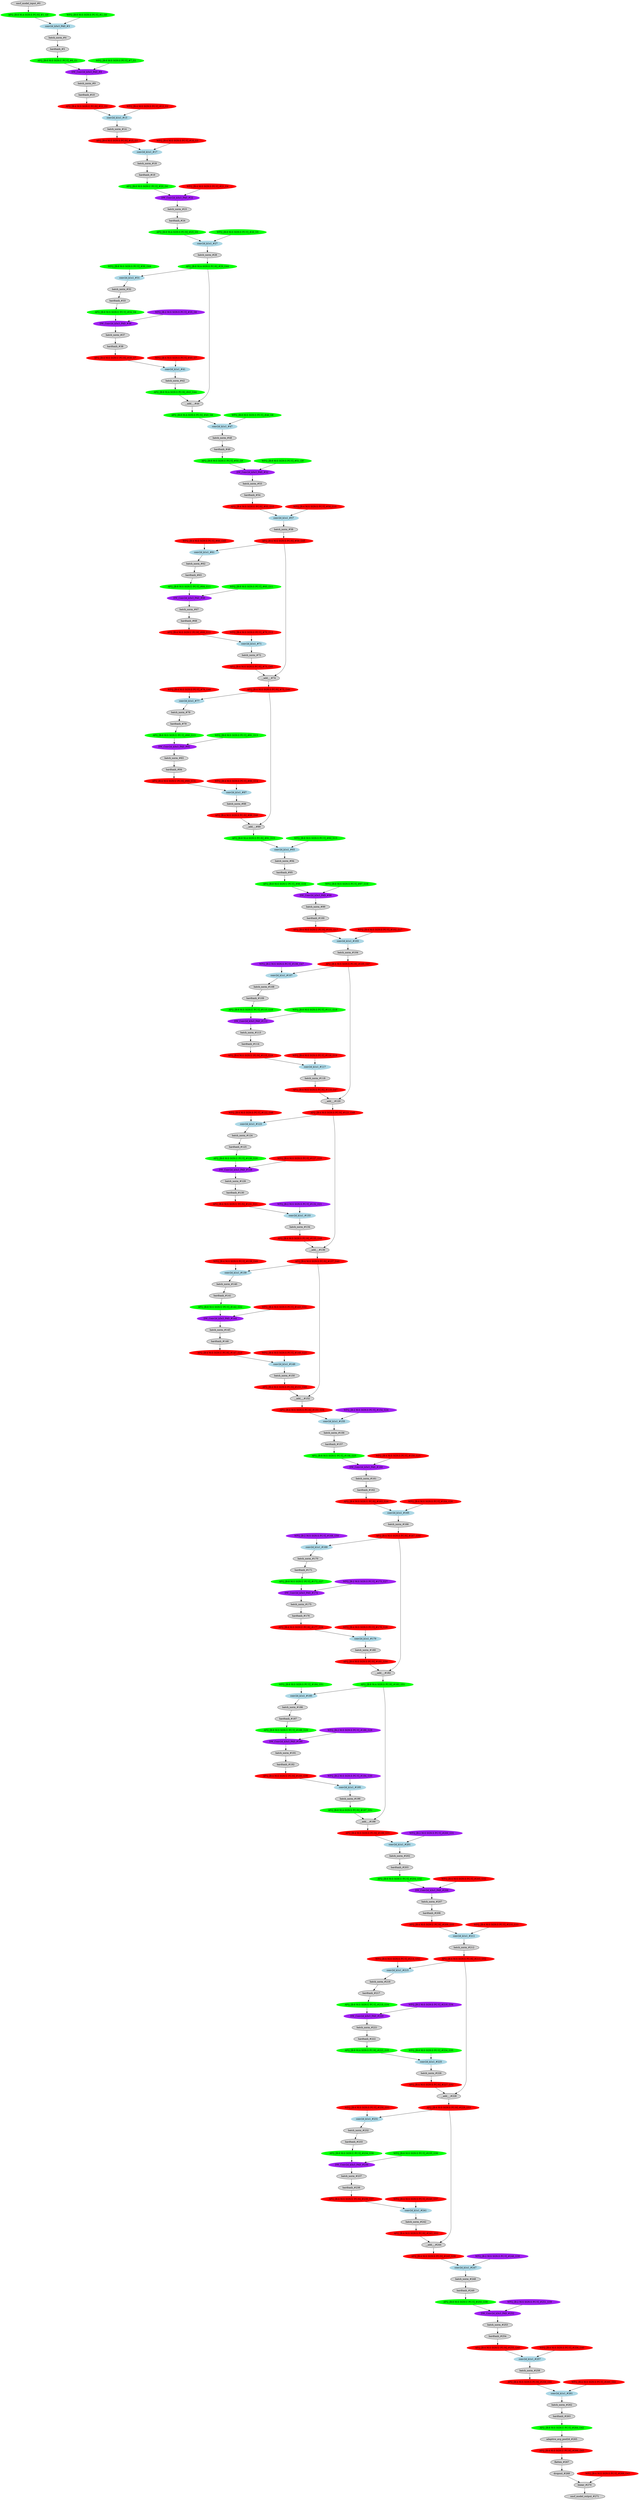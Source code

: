 strict digraph  {
"0 /nncf_model_input_0" [id=0, label="nncf_model_input_#0", style=filled, type=nncf_model_input];
"1 AsymmetricQuantizer/asymmetric_quantize_0" [color=green, id=1, label="AFQ_[B:8 M:A SGN:S PC:N]_#1_G0", style=filled, type=asymmetric_quantize];
"2 MobileNetV2/Sequential[features]/ConvBNActivation[0]/NNCFConv2d[0]/ModuleDict[pre_ops]/UpdateWeight[0]/SymmetricQuantizer[op]/symmetric_quantize_0" [color=green, id=2, label="WFQ_[B:8 M:S SGN:S PC:Y]_#2_G0", style=filled, type=symmetric_quantize];
"3 MobileNetV2/Sequential[features]/ConvBNActivation[0]/NNCFConv2d[0]/conv2d_0" [color=lightblue, id=3, label="conv2d_k3x3_PAD_#3", style=filled, type=conv2d];
"4 MobileNetV2/Sequential[features]/ConvBNActivation[0]/BatchNorm2d[1]/batch_norm_0" [id=4, label="batch_norm_#4", style=filled, type=batch_norm];
"5 MobileNetV2/Sequential[features]/ConvBNActivation[0]/ReLU6[2]/hardtanh_0" [id=5, label="hardtanh_#5", style=filled, type=hardtanh];
"6 MobileNetV2/Sequential[features]/ConvBNActivation[0]/ReLU6[2]/SymmetricQuantizer/symmetric_quantize_0" [color=green, id=6, label="AFQ_[B:8 M:S SGN:U PC:Y]_#6_G1", style=filled, type=symmetric_quantize];
"7 MobileNetV2/Sequential[features]/InvertedResidual[1]/Sequential[conv]/ConvBNActivation[0]/NNCFConv2d[0]/ModuleDict[pre_ops]/UpdateWeight[0]/SymmetricQuantizer[op]/symmetric_quantize_0" [color=green, id=7, label="WFQ_[B:8 M:S SGN:S PC:Y]_#7_G1", style=filled, type=symmetric_quantize];
"8 MobileNetV2/Sequential[features]/InvertedResidual[1]/Sequential[conv]/ConvBNActivation[0]/NNCFConv2d[0]/conv2d_0" [color=purple, id=8, label="DW_Conv2d_k3x3_PAD_#8", style=filled, type=conv2d];
"9 MobileNetV2/Sequential[features]/InvertedResidual[1]/Sequential[conv]/ConvBNActivation[0]/BatchNorm2d[1]/batch_norm_0" [id=9, label="batch_norm_#9", style=filled, type=batch_norm];
"10 MobileNetV2/Sequential[features]/InvertedResidual[1]/Sequential[conv]/ConvBNActivation[0]/ReLU6[2]/hardtanh_0" [id=10, label="hardtanh_#10", style=filled, type=hardtanh];
"11 MobileNetV2/Sequential[features]/InvertedResidual[1]/Sequential[conv]/ConvBNActivation[0]/ReLU6[2]/SymmetricQuantizer/symmetric_quantize_0" [color=red, id=11, label="AFQ_[B:4 M:S SGN:U PC:N]_#11_G2", style=filled, type=symmetric_quantize];
"12 MobileNetV2/Sequential[features]/InvertedResidual[1]/Sequential[conv]/NNCFConv2d[1]/ModuleDict[pre_ops]/UpdateWeight[0]/SymmetricQuantizer[op]/symmetric_quantize_0" [color=red, id=12, label="WFQ_[B:4 M:S SGN:S PC:Y]_#12_G2", style=filled, type=symmetric_quantize];
"13 MobileNetV2/Sequential[features]/InvertedResidual[1]/Sequential[conv]/NNCFConv2d[1]/conv2d_0" [color=lightblue, id=13, label="conv2d_k1x1_#13", style=filled, type=conv2d];
"14 MobileNetV2/Sequential[features]/InvertedResidual[1]/Sequential[conv]/BatchNorm2d[2]/batch_norm_0" [id=14, label="batch_norm_#14", style=filled, type=batch_norm];
"15 MobileNetV2/Sequential[features]/InvertedResidual[1]/Sequential[conv]/BatchNorm2d[2]/SymmetricQuantizer/symmetric_quantize_0" [color=red, id=15, label="AFQ_[B:4 M:S SGN:S PC:N]_#15_G3", style=filled, type=symmetric_quantize];
"16 MobileNetV2/Sequential[features]/InvertedResidual[2]/Sequential[conv]/ConvBNActivation[0]/NNCFConv2d[0]/ModuleDict[pre_ops]/UpdateWeight[0]/SymmetricQuantizer[op]/symmetric_quantize_0" [color=red, id=16, label="WFQ_[B:4 M:S SGN:S PC:Y]_#16_G3", style=filled, type=symmetric_quantize];
"17 MobileNetV2/Sequential[features]/InvertedResidual[2]/Sequential[conv]/ConvBNActivation[0]/NNCFConv2d[0]/conv2d_0" [color=lightblue, id=17, label="conv2d_k1x1_#17", style=filled, type=conv2d];
"18 MobileNetV2/Sequential[features]/InvertedResidual[2]/Sequential[conv]/ConvBNActivation[0]/BatchNorm2d[1]/batch_norm_0" [id=18, label="batch_norm_#18", style=filled, type=batch_norm];
"19 MobileNetV2/Sequential[features]/InvertedResidual[2]/Sequential[conv]/ConvBNActivation[0]/ReLU6[2]/hardtanh_0" [id=19, label="hardtanh_#19", style=filled, type=hardtanh];
"20 MobileNetV2/Sequential[features]/InvertedResidual[2]/Sequential[conv]/ConvBNActivation[0]/ReLU6[2]/SymmetricQuantizer/symmetric_quantize_0" [color=green, id=20, label="AFQ_[B:8 M:S SGN:U PC:Y]_#20_G4", style=filled, type=symmetric_quantize];
"21 MobileNetV2/Sequential[features]/InvertedResidual[2]/Sequential[conv]/ConvBNActivation[1]/NNCFConv2d[0]/ModuleDict[pre_ops]/UpdateWeight[0]/SymmetricQuantizer[op]/symmetric_quantize_0" [color=red, id=21, label="WFQ_[B:4 M:S SGN:S PC:Y]_#21_G4", style=filled, type=symmetric_quantize];
"22 MobileNetV2/Sequential[features]/InvertedResidual[2]/Sequential[conv]/ConvBNActivation[1]/NNCFConv2d[0]/conv2d_0" [color=purple, id=22, label="DW_Conv2d_k3x3_PAD_#22", style=filled, type=conv2d];
"23 MobileNetV2/Sequential[features]/InvertedResidual[2]/Sequential[conv]/ConvBNActivation[1]/BatchNorm2d[1]/batch_norm_0" [id=23, label="batch_norm_#23", style=filled, type=batch_norm];
"24 MobileNetV2/Sequential[features]/InvertedResidual[2]/Sequential[conv]/ConvBNActivation[1]/ReLU6[2]/hardtanh_0" [id=24, label="hardtanh_#24", style=filled, type=hardtanh];
"25 MobileNetV2/Sequential[features]/InvertedResidual[2]/Sequential[conv]/ConvBNActivation[1]/ReLU6[2]/AsymmetricQuantizer/asymmetric_quantize_0" [color=green, id=25, label="AFQ_[B:8 M:A SGN:S PC:N]_#25_G5", style=filled, type=asymmetric_quantize];
"26 MobileNetV2/Sequential[features]/InvertedResidual[2]/Sequential[conv]/NNCFConv2d[2]/ModuleDict[pre_ops]/UpdateWeight[0]/SymmetricQuantizer[op]/symmetric_quantize_0" [color=green, id=26, label="WFQ_[B:8 M:S SGN:S PC:Y]_#26_G5", style=filled, type=symmetric_quantize];
"27 MobileNetV2/Sequential[features]/InvertedResidual[2]/Sequential[conv]/NNCFConv2d[2]/conv2d_0" [color=lightblue, id=27, label="conv2d_k1x1_#27", style=filled, type=conv2d];
"28 MobileNetV2/Sequential[features]/InvertedResidual[2]/Sequential[conv]/BatchNorm2d[3]/batch_norm_0" [id=28, label="batch_norm_#28", style=filled, type=batch_norm];
"29 MobileNetV2/Sequential[features]/InvertedResidual[2]/Sequential[conv]/BatchNorm2d[3]/AsymmetricQuantizer/asymmetric_quantize_0" [color=green, id=29, label="AFQ_[B:8 M:A SGN:S PC:N]_#29_G44", style=filled, type=asymmetric_quantize];
"30 MobileNetV2/Sequential[features]/InvertedResidual[3]/Sequential[conv]/ConvBNActivation[0]/NNCFConv2d[0]/ModuleDict[pre_ops]/UpdateWeight[0]/SymmetricQuantizer[op]/symmetric_quantize_0" [color=green, id=30, label="WFQ_[B:8 M:S SGN:S PC:Y]_#30_G44", style=filled, type=symmetric_quantize];
"31 MobileNetV2/Sequential[features]/InvertedResidual[3]/Sequential[conv]/ConvBNActivation[0]/NNCFConv2d[0]/conv2d_0" [color=lightblue, id=31, label="conv2d_k1x1_#31", style=filled, type=conv2d];
"32 MobileNetV2/Sequential[features]/InvertedResidual[3]/Sequential[conv]/ConvBNActivation[0]/BatchNorm2d[1]/batch_norm_0" [id=32, label="batch_norm_#32", style=filled, type=batch_norm];
"33 MobileNetV2/Sequential[features]/InvertedResidual[3]/Sequential[conv]/ConvBNActivation[0]/ReLU6[2]/hardtanh_0" [id=33, label="hardtanh_#33", style=filled, type=hardtanh];
"34 MobileNetV2/Sequential[features]/InvertedResidual[3]/Sequential[conv]/ConvBNActivation[0]/ReLU6[2]/SymmetricQuantizer/symmetric_quantize_0" [color=green, id=34, label="AFQ_[B:8 M:S SGN:U PC:Y]_#34_G6", style=filled, type=symmetric_quantize];
"35 MobileNetV2/Sequential[features]/InvertedResidual[3]/Sequential[conv]/ConvBNActivation[1]/NNCFConv2d[0]/ModuleDict[pre_ops]/UpdateWeight[0]/SymmetricQuantizer[op]/symmetric_quantize_0" [color=purple, id=35, label="WFQ_[B:2 M:S SGN:S PC:Y]_#35_G6", style=filled, type=symmetric_quantize];
"36 MobileNetV2/Sequential[features]/InvertedResidual[3]/Sequential[conv]/ConvBNActivation[1]/NNCFConv2d[0]/conv2d_0" [color=purple, id=36, label="DW_Conv2d_k3x3_PAD_#36", style=filled, type=conv2d];
"37 MobileNetV2/Sequential[features]/InvertedResidual[3]/Sequential[conv]/ConvBNActivation[1]/BatchNorm2d[1]/batch_norm_0" [id=37, label="batch_norm_#37", style=filled, type=batch_norm];
"38 MobileNetV2/Sequential[features]/InvertedResidual[3]/Sequential[conv]/ConvBNActivation[1]/ReLU6[2]/hardtanh_0" [id=38, label="hardtanh_#38", style=filled, type=hardtanh];
"39 MobileNetV2/Sequential[features]/InvertedResidual[3]/Sequential[conv]/ConvBNActivation[1]/ReLU6[2]/SymmetricQuantizer/symmetric_quantize_0" [color=red, id=39, label="AFQ_[B:4 M:S SGN:U PC:N]_#39_G7", style=filled, type=symmetric_quantize];
"40 MobileNetV2/Sequential[features]/InvertedResidual[3]/Sequential[conv]/NNCFConv2d[2]/ModuleDict[pre_ops]/UpdateWeight[0]/SymmetricQuantizer[op]/symmetric_quantize_0" [color=red, id=40, label="WFQ_[B:4 M:S SGN:S PC:Y]_#40_G7", style=filled, type=symmetric_quantize];
"41 MobileNetV2/Sequential[features]/InvertedResidual[3]/Sequential[conv]/NNCFConv2d[2]/conv2d_0" [color=lightblue, id=41, label="conv2d_k1x1_#41", style=filled, type=conv2d];
"42 MobileNetV2/Sequential[features]/InvertedResidual[3]/Sequential[conv]/BatchNorm2d[3]/batch_norm_0" [id=42, label="batch_norm_#42", style=filled, type=batch_norm];
"43 MobileNetV2/Sequential[features]/InvertedResidual[3]/Sequential[conv]/BatchNorm2d[3]/AsymmetricQuantizer/asymmetric_quantize_0" [color=green, id=43, label="AFQ_[B:8 M:A SGN:S PC:N]_#43_G44", style=filled, type=asymmetric_quantize];
"44 MobileNetV2/Sequential[features]/InvertedResidual[3]/__add___0" [id=44, label="__add___#44", style=filled, type=__add__];
"45 MobileNetV2/Sequential[features]/InvertedResidual[3]/AsymmetricQuantizer/asymmetric_quantize_0" [color=green, id=45, label="AFQ_[B:8 M:A SGN:S PC:N]_#45_G8", style=filled, type=asymmetric_quantize];
"46 MobileNetV2/Sequential[features]/InvertedResidual[4]/Sequential[conv]/ConvBNActivation[0]/NNCFConv2d[0]/ModuleDict[pre_ops]/UpdateWeight[0]/SymmetricQuantizer[op]/symmetric_quantize_0" [color=green, id=46, label="WFQ_[B:8 M:S SGN:S PC:Y]_#46_G8", style=filled, type=symmetric_quantize];
"47 MobileNetV2/Sequential[features]/InvertedResidual[4]/Sequential[conv]/ConvBNActivation[0]/NNCFConv2d[0]/conv2d_0" [color=lightblue, id=47, label="conv2d_k1x1_#47", style=filled, type=conv2d];
"48 MobileNetV2/Sequential[features]/InvertedResidual[4]/Sequential[conv]/ConvBNActivation[0]/BatchNorm2d[1]/batch_norm_0" [id=48, label="batch_norm_#48", style=filled, type=batch_norm];
"49 MobileNetV2/Sequential[features]/InvertedResidual[4]/Sequential[conv]/ConvBNActivation[0]/ReLU6[2]/hardtanh_0" [id=49, label="hardtanh_#49", style=filled, type=hardtanh];
"50 MobileNetV2/Sequential[features]/InvertedResidual[4]/Sequential[conv]/ConvBNActivation[0]/ReLU6[2]/SymmetricQuantizer/symmetric_quantize_0" [color=green, id=50, label="AFQ_[B:8 M:S SGN:U PC:Y]_#50_G9", style=filled, type=symmetric_quantize];
"51 MobileNetV2/Sequential[features]/InvertedResidual[4]/Sequential[conv]/ConvBNActivation[1]/NNCFConv2d[0]/ModuleDict[pre_ops]/UpdateWeight[0]/SymmetricQuantizer[op]/symmetric_quantize_0" [color=green, id=51, label="WFQ_[B:8 M:S SGN:S PC:Y]_#51_G9", style=filled, type=symmetric_quantize];
"52 MobileNetV2/Sequential[features]/InvertedResidual[4]/Sequential[conv]/ConvBNActivation[1]/NNCFConv2d[0]/conv2d_0" [color=purple, id=52, label="DW_Conv2d_k3x3_PAD_#52", style=filled, type=conv2d];
"53 MobileNetV2/Sequential[features]/InvertedResidual[4]/Sequential[conv]/ConvBNActivation[1]/BatchNorm2d[1]/batch_norm_0" [id=53, label="batch_norm_#53", style=filled, type=batch_norm];
"54 MobileNetV2/Sequential[features]/InvertedResidual[4]/Sequential[conv]/ConvBNActivation[1]/ReLU6[2]/hardtanh_0" [id=54, label="hardtanh_#54", style=filled, type=hardtanh];
"55 MobileNetV2/Sequential[features]/InvertedResidual[4]/Sequential[conv]/ConvBNActivation[1]/ReLU6[2]/SymmetricQuantizer/symmetric_quantize_0" [color=red, id=55, label="AFQ_[B:4 M:S SGN:U PC:N]_#55_G10", style=filled, type=symmetric_quantize];
"56 MobileNetV2/Sequential[features]/InvertedResidual[4]/Sequential[conv]/NNCFConv2d[2]/ModuleDict[pre_ops]/UpdateWeight[0]/SymmetricQuantizer[op]/symmetric_quantize_0" [color=red, id=56, label="WFQ_[B:4 M:S SGN:S PC:Y]_#56_G10", style=filled, type=symmetric_quantize];
"57 MobileNetV2/Sequential[features]/InvertedResidual[4]/Sequential[conv]/NNCFConv2d[2]/conv2d_0" [color=lightblue, id=57, label="conv2d_k1x1_#57", style=filled, type=conv2d];
"58 MobileNetV2/Sequential[features]/InvertedResidual[4]/Sequential[conv]/BatchNorm2d[3]/batch_norm_0" [id=58, label="batch_norm_#58", style=filled, type=batch_norm];
"59 MobileNetV2/Sequential[features]/InvertedResidual[4]/Sequential[conv]/BatchNorm2d[3]/SymmetricQuantizer/symmetric_quantize_0" [color=red, id=59, label="AFQ_[B:4 M:S SGN:S PC:N]_#59_G45", style=filled, type=symmetric_quantize];
"60 MobileNetV2/Sequential[features]/InvertedResidual[5]/Sequential[conv]/ConvBNActivation[0]/NNCFConv2d[0]/ModuleDict[pre_ops]/UpdateWeight[0]/SymmetricQuantizer[op]/symmetric_quantize_0" [color=red, id=60, label="WFQ_[B:4 M:S SGN:S PC:Y]_#60_G45", style=filled, type=symmetric_quantize];
"61 MobileNetV2/Sequential[features]/InvertedResidual[5]/Sequential[conv]/ConvBNActivation[0]/NNCFConv2d[0]/conv2d_0" [color=lightblue, id=61, label="conv2d_k1x1_#61", style=filled, type=conv2d];
"62 MobileNetV2/Sequential[features]/InvertedResidual[5]/Sequential[conv]/ConvBNActivation[0]/BatchNorm2d[1]/batch_norm_0" [id=62, label="batch_norm_#62", style=filled, type=batch_norm];
"63 MobileNetV2/Sequential[features]/InvertedResidual[5]/Sequential[conv]/ConvBNActivation[0]/ReLU6[2]/hardtanh_0" [id=63, label="hardtanh_#63", style=filled, type=hardtanh];
"64 MobileNetV2/Sequential[features]/InvertedResidual[5]/Sequential[conv]/ConvBNActivation[0]/ReLU6[2]/SymmetricQuantizer/symmetric_quantize_0" [color=green, id=64, label="AFQ_[B:8 M:S SGN:U PC:Y]_#64_G11", style=filled, type=symmetric_quantize];
"65 MobileNetV2/Sequential[features]/InvertedResidual[5]/Sequential[conv]/ConvBNActivation[1]/NNCFConv2d[0]/ModuleDict[pre_ops]/UpdateWeight[0]/SymmetricQuantizer[op]/symmetric_quantize_0" [color=green, id=65, label="WFQ_[B:8 M:S SGN:S PC:Y]_#65_G11", style=filled, type=symmetric_quantize];
"66 MobileNetV2/Sequential[features]/InvertedResidual[5]/Sequential[conv]/ConvBNActivation[1]/NNCFConv2d[0]/conv2d_0" [color=purple, id=66, label="DW_Conv2d_k3x3_PAD_#66", style=filled, type=conv2d];
"67 MobileNetV2/Sequential[features]/InvertedResidual[5]/Sequential[conv]/ConvBNActivation[1]/BatchNorm2d[1]/batch_norm_0" [id=67, label="batch_norm_#67", style=filled, type=batch_norm];
"68 MobileNetV2/Sequential[features]/InvertedResidual[5]/Sequential[conv]/ConvBNActivation[1]/ReLU6[2]/hardtanh_0" [id=68, label="hardtanh_#68", style=filled, type=hardtanh];
"69 MobileNetV2/Sequential[features]/InvertedResidual[5]/Sequential[conv]/ConvBNActivation[1]/ReLU6[2]/SymmetricQuantizer/symmetric_quantize_0" [color=red, id=69, label="AFQ_[B:4 M:S SGN:U PC:N]_#69_G12", style=filled, type=symmetric_quantize];
"70 MobileNetV2/Sequential[features]/InvertedResidual[5]/Sequential[conv]/NNCFConv2d[2]/ModuleDict[pre_ops]/UpdateWeight[0]/SymmetricQuantizer[op]/symmetric_quantize_0" [color=red, id=70, label="WFQ_[B:4 M:S SGN:S PC:Y]_#70_G12", style=filled, type=symmetric_quantize];
"71 MobileNetV2/Sequential[features]/InvertedResidual[5]/Sequential[conv]/NNCFConv2d[2]/conv2d_0" [color=lightblue, id=71, label="conv2d_k1x1_#71", style=filled, type=conv2d];
"72 MobileNetV2/Sequential[features]/InvertedResidual[5]/Sequential[conv]/BatchNorm2d[3]/batch_norm_0" [id=72, label="batch_norm_#72", style=filled, type=batch_norm];
"73 MobileNetV2/Sequential[features]/InvertedResidual[5]/Sequential[conv]/BatchNorm2d[3]/SymmetricQuantizer/symmetric_quantize_0" [color=red, id=73, label="AFQ_[B:4 M:S SGN:S PC:N]_#73_G45", style=filled, type=symmetric_quantize];
"74 MobileNetV2/Sequential[features]/InvertedResidual[5]/__add___0" [id=74, label="__add___#74", style=filled, type=__add__];
"75 MobileNetV2/Sequential[features]/InvertedResidual[5]/SymmetricQuantizer/symmetric_quantize_0" [color=red, id=75, label="AFQ_[B:4 M:S SGN:S PC:N]_#75_G46", style=filled, type=symmetric_quantize];
"76 MobileNetV2/Sequential[features]/InvertedResidual[6]/Sequential[conv]/ConvBNActivation[0]/NNCFConv2d[0]/ModuleDict[pre_ops]/UpdateWeight[0]/SymmetricQuantizer[op]/symmetric_quantize_0" [color=red, id=76, label="WFQ_[B:4 M:S SGN:S PC:Y]_#76_G46", style=filled, type=symmetric_quantize];
"77 MobileNetV2/Sequential[features]/InvertedResidual[6]/Sequential[conv]/ConvBNActivation[0]/NNCFConv2d[0]/conv2d_0" [color=lightblue, id=77, label="conv2d_k1x1_#77", style=filled, type=conv2d];
"78 MobileNetV2/Sequential[features]/InvertedResidual[6]/Sequential[conv]/ConvBNActivation[0]/BatchNorm2d[1]/batch_norm_0" [id=78, label="batch_norm_#78", style=filled, type=batch_norm];
"79 MobileNetV2/Sequential[features]/InvertedResidual[6]/Sequential[conv]/ConvBNActivation[0]/ReLU6[2]/hardtanh_0" [id=79, label="hardtanh_#79", style=filled, type=hardtanh];
"80 MobileNetV2/Sequential[features]/InvertedResidual[6]/Sequential[conv]/ConvBNActivation[0]/ReLU6[2]/SymmetricQuantizer/symmetric_quantize_0" [color=green, id=80, label="AFQ_[B:8 M:S SGN:U PC:Y]_#80_G13", style=filled, type=symmetric_quantize];
"81 MobileNetV2/Sequential[features]/InvertedResidual[6]/Sequential[conv]/ConvBNActivation[1]/NNCFConv2d[0]/ModuleDict[pre_ops]/UpdateWeight[0]/SymmetricQuantizer[op]/symmetric_quantize_0" [color=green, id=81, label="WFQ_[B:8 M:S SGN:S PC:Y]_#81_G13", style=filled, type=symmetric_quantize];
"82 MobileNetV2/Sequential[features]/InvertedResidual[6]/Sequential[conv]/ConvBNActivation[1]/NNCFConv2d[0]/conv2d_0" [color=purple, id=82, label="DW_Conv2d_k3x3_PAD_#82", style=filled, type=conv2d];
"83 MobileNetV2/Sequential[features]/InvertedResidual[6]/Sequential[conv]/ConvBNActivation[1]/BatchNorm2d[1]/batch_norm_0" [id=83, label="batch_norm_#83", style=filled, type=batch_norm];
"84 MobileNetV2/Sequential[features]/InvertedResidual[6]/Sequential[conv]/ConvBNActivation[1]/ReLU6[2]/hardtanh_0" [id=84, label="hardtanh_#84", style=filled, type=hardtanh];
"85 MobileNetV2/Sequential[features]/InvertedResidual[6]/Sequential[conv]/ConvBNActivation[1]/ReLU6[2]/SymmetricQuantizer/symmetric_quantize_0" [color=red, id=85, label="AFQ_[B:4 M:S SGN:U PC:N]_#85_G14", style=filled, type=symmetric_quantize];
"86 MobileNetV2/Sequential[features]/InvertedResidual[6]/Sequential[conv]/NNCFConv2d[2]/ModuleDict[pre_ops]/UpdateWeight[0]/SymmetricQuantizer[op]/symmetric_quantize_0" [color=red, id=86, label="WFQ_[B:4 M:S SGN:S PC:Y]_#86_G14", style=filled, type=symmetric_quantize];
"87 MobileNetV2/Sequential[features]/InvertedResidual[6]/Sequential[conv]/NNCFConv2d[2]/conv2d_0" [color=lightblue, id=87, label="conv2d_k1x1_#87", style=filled, type=conv2d];
"88 MobileNetV2/Sequential[features]/InvertedResidual[6]/Sequential[conv]/BatchNorm2d[3]/batch_norm_0" [id=88, label="batch_norm_#88", style=filled, type=batch_norm];
"89 MobileNetV2/Sequential[features]/InvertedResidual[6]/Sequential[conv]/BatchNorm2d[3]/SymmetricQuantizer/symmetric_quantize_0" [color=red, id=89, label="AFQ_[B:4 M:S SGN:S PC:N]_#89_G46", style=filled, type=symmetric_quantize];
"90 MobileNetV2/Sequential[features]/InvertedResidual[6]/__add___0" [id=90, label="__add___#90", style=filled, type=__add__];
"91 MobileNetV2/Sequential[features]/InvertedResidual[6]/AsymmetricQuantizer/asymmetric_quantize_0" [color=green, id=91, label="AFQ_[B:8 M:A SGN:S PC:N]_#91_G15", style=filled, type=asymmetric_quantize];
"92 MobileNetV2/Sequential[features]/InvertedResidual[7]/Sequential[conv]/ConvBNActivation[0]/NNCFConv2d[0]/ModuleDict[pre_ops]/UpdateWeight[0]/SymmetricQuantizer[op]/symmetric_quantize_0" [color=green, id=92, label="WFQ_[B:8 M:S SGN:S PC:Y]_#92_G15", style=filled, type=symmetric_quantize];
"93 MobileNetV2/Sequential[features]/InvertedResidual[7]/Sequential[conv]/ConvBNActivation[0]/NNCFConv2d[0]/conv2d_0" [color=lightblue, id=93, label="conv2d_k1x1_#93", style=filled, type=conv2d];
"94 MobileNetV2/Sequential[features]/InvertedResidual[7]/Sequential[conv]/ConvBNActivation[0]/BatchNorm2d[1]/batch_norm_0" [id=94, label="batch_norm_#94", style=filled, type=batch_norm];
"95 MobileNetV2/Sequential[features]/InvertedResidual[7]/Sequential[conv]/ConvBNActivation[0]/ReLU6[2]/hardtanh_0" [id=95, label="hardtanh_#95", style=filled, type=hardtanh];
"96 MobileNetV2/Sequential[features]/InvertedResidual[7]/Sequential[conv]/ConvBNActivation[0]/ReLU6[2]/SymmetricQuantizer/symmetric_quantize_0" [color=green, id=96, label="AFQ_[B:8 M:S SGN:U PC:Y]_#96_G16", style=filled, type=symmetric_quantize];
"97 MobileNetV2/Sequential[features]/InvertedResidual[7]/Sequential[conv]/ConvBNActivation[1]/NNCFConv2d[0]/ModuleDict[pre_ops]/UpdateWeight[0]/SymmetricQuantizer[op]/symmetric_quantize_0" [color=green, id=97, label="WFQ_[B:8 M:S SGN:S PC:Y]_#97_G16", style=filled, type=symmetric_quantize];
"98 MobileNetV2/Sequential[features]/InvertedResidual[7]/Sequential[conv]/ConvBNActivation[1]/NNCFConv2d[0]/conv2d_0" [color=purple, id=98, label="DW_Conv2d_k3x3_PAD_#98", style=filled, type=conv2d];
"99 MobileNetV2/Sequential[features]/InvertedResidual[7]/Sequential[conv]/ConvBNActivation[1]/BatchNorm2d[1]/batch_norm_0" [id=99, label="batch_norm_#99", style=filled, type=batch_norm];
"100 MobileNetV2/Sequential[features]/InvertedResidual[7]/Sequential[conv]/ConvBNActivation[1]/ReLU6[2]/hardtanh_0" [id=100, label="hardtanh_#100", style=filled, type=hardtanh];
"101 MobileNetV2/Sequential[features]/InvertedResidual[7]/Sequential[conv]/ConvBNActivation[1]/ReLU6[2]/SymmetricQuantizer/symmetric_quantize_0" [color=red, id=101, label="AFQ_[B:4 M:S SGN:U PC:N]_#101_G17", style=filled, type=symmetric_quantize];
"102 MobileNetV2/Sequential[features]/InvertedResidual[7]/Sequential[conv]/NNCFConv2d[2]/ModuleDict[pre_ops]/UpdateWeight[0]/SymmetricQuantizer[op]/symmetric_quantize_0" [color=red, id=102, label="WFQ_[B:4 M:S SGN:S PC:Y]_#102_G17", style=filled, type=symmetric_quantize];
"103 MobileNetV2/Sequential[features]/InvertedResidual[7]/Sequential[conv]/NNCFConv2d[2]/conv2d_0" [color=lightblue, id=103, label="conv2d_k1x1_#103", style=filled, type=conv2d];
"104 MobileNetV2/Sequential[features]/InvertedResidual[7]/Sequential[conv]/BatchNorm2d[3]/batch_norm_0" [id=104, label="batch_norm_#104", style=filled, type=batch_norm];
"105 MobileNetV2/Sequential[features]/InvertedResidual[7]/Sequential[conv]/BatchNorm2d[3]/SymmetricQuantizer/symmetric_quantize_0" [color=red, id=105, label="AFQ_[B:4 M:S SGN:S PC:N]_#105_G47", style=filled, type=symmetric_quantize];
"106 MobileNetV2/Sequential[features]/InvertedResidual[8]/Sequential[conv]/ConvBNActivation[0]/NNCFConv2d[0]/ModuleDict[pre_ops]/UpdateWeight[0]/SymmetricQuantizer[op]/symmetric_quantize_0" [color=purple, id=106, label="WFQ_[B:2 M:S SGN:S PC:Y]_#106_G47", style=filled, type=symmetric_quantize];
"107 MobileNetV2/Sequential[features]/InvertedResidual[8]/Sequential[conv]/ConvBNActivation[0]/NNCFConv2d[0]/conv2d_0" [color=lightblue, id=107, label="conv2d_k1x1_#107", style=filled, type=conv2d];
"108 MobileNetV2/Sequential[features]/InvertedResidual[8]/Sequential[conv]/ConvBNActivation[0]/BatchNorm2d[1]/batch_norm_0" [id=108, label="batch_norm_#108", style=filled, type=batch_norm];
"109 MobileNetV2/Sequential[features]/InvertedResidual[8]/Sequential[conv]/ConvBNActivation[0]/ReLU6[2]/hardtanh_0" [id=109, label="hardtanh_#109", style=filled, type=hardtanh];
"110 MobileNetV2/Sequential[features]/InvertedResidual[8]/Sequential[conv]/ConvBNActivation[0]/ReLU6[2]/SymmetricQuantizer/symmetric_quantize_0" [color=green, id=110, label="AFQ_[B:8 M:S SGN:U PC:Y]_#110_G18", style=filled, type=symmetric_quantize];
"111 MobileNetV2/Sequential[features]/InvertedResidual[8]/Sequential[conv]/ConvBNActivation[1]/NNCFConv2d[0]/ModuleDict[pre_ops]/UpdateWeight[0]/SymmetricQuantizer[op]/symmetric_quantize_0" [color=green, id=111, label="WFQ_[B:8 M:S SGN:S PC:Y]_#111_G18", style=filled, type=symmetric_quantize];
"112 MobileNetV2/Sequential[features]/InvertedResidual[8]/Sequential[conv]/ConvBNActivation[1]/NNCFConv2d[0]/conv2d_0" [color=purple, id=112, label="DW_Conv2d_k3x3_PAD_#112", style=filled, type=conv2d];
"113 MobileNetV2/Sequential[features]/InvertedResidual[8]/Sequential[conv]/ConvBNActivation[1]/BatchNorm2d[1]/batch_norm_0" [id=113, label="batch_norm_#113", style=filled, type=batch_norm];
"114 MobileNetV2/Sequential[features]/InvertedResidual[8]/Sequential[conv]/ConvBNActivation[1]/ReLU6[2]/hardtanh_0" [id=114, label="hardtanh_#114", style=filled, type=hardtanh];
"115 MobileNetV2/Sequential[features]/InvertedResidual[8]/Sequential[conv]/ConvBNActivation[1]/ReLU6[2]/SymmetricQuantizer/symmetric_quantize_0" [color=red, id=115, label="AFQ_[B:4 M:S SGN:U PC:N]_#115_G19", style=filled, type=symmetric_quantize];
"116 MobileNetV2/Sequential[features]/InvertedResidual[8]/Sequential[conv]/NNCFConv2d[2]/ModuleDict[pre_ops]/UpdateWeight[0]/SymmetricQuantizer[op]/symmetric_quantize_0" [color=red, id=116, label="WFQ_[B:4 M:S SGN:S PC:Y]_#116_G19", style=filled, type=symmetric_quantize];
"117 MobileNetV2/Sequential[features]/InvertedResidual[8]/Sequential[conv]/NNCFConv2d[2]/conv2d_0" [color=lightblue, id=117, label="conv2d_k1x1_#117", style=filled, type=conv2d];
"118 MobileNetV2/Sequential[features]/InvertedResidual[8]/Sequential[conv]/BatchNorm2d[3]/batch_norm_0" [id=118, label="batch_norm_#118", style=filled, type=batch_norm];
"119 MobileNetV2/Sequential[features]/InvertedResidual[8]/Sequential[conv]/BatchNorm2d[3]/SymmetricQuantizer/symmetric_quantize_0" [color=red, id=119, label="AFQ_[B:4 M:S SGN:S PC:N]_#119_G47", style=filled, type=symmetric_quantize];
"120 MobileNetV2/Sequential[features]/InvertedResidual[8]/__add___0" [id=120, label="__add___#120", style=filled, type=__add__];
"121 MobileNetV2/Sequential[features]/InvertedResidual[8]/SymmetricQuantizer/symmetric_quantize_0" [color=red, id=121, label="AFQ_[B:4 M:S SGN:S PC:N]_#121_G48", style=filled, type=symmetric_quantize];
"122 MobileNetV2/Sequential[features]/InvertedResidual[9]/Sequential[conv]/ConvBNActivation[0]/NNCFConv2d[0]/ModuleDict[pre_ops]/UpdateWeight[0]/SymmetricQuantizer[op]/symmetric_quantize_0" [color=red, id=122, label="WFQ_[B:4 M:S SGN:S PC:Y]_#122_G48", style=filled, type=symmetric_quantize];
"123 MobileNetV2/Sequential[features]/InvertedResidual[9]/Sequential[conv]/ConvBNActivation[0]/NNCFConv2d[0]/conv2d_0" [color=lightblue, id=123, label="conv2d_k1x1_#123", style=filled, type=conv2d];
"124 MobileNetV2/Sequential[features]/InvertedResidual[9]/Sequential[conv]/ConvBNActivation[0]/BatchNorm2d[1]/batch_norm_0" [id=124, label="batch_norm_#124", style=filled, type=batch_norm];
"125 MobileNetV2/Sequential[features]/InvertedResidual[9]/Sequential[conv]/ConvBNActivation[0]/ReLU6[2]/hardtanh_0" [id=125, label="hardtanh_#125", style=filled, type=hardtanh];
"126 MobileNetV2/Sequential[features]/InvertedResidual[9]/Sequential[conv]/ConvBNActivation[0]/ReLU6[2]/SymmetricQuantizer/symmetric_quantize_0" [color=green, id=126, label="AFQ_[B:8 M:S SGN:U PC:Y]_#126_G20", style=filled, type=symmetric_quantize];
"127 MobileNetV2/Sequential[features]/InvertedResidual[9]/Sequential[conv]/ConvBNActivation[1]/NNCFConv2d[0]/ModuleDict[pre_ops]/UpdateWeight[0]/SymmetricQuantizer[op]/symmetric_quantize_0" [color=red, id=127, label="WFQ_[B:4 M:S SGN:S PC:Y]_#127_G20", style=filled, type=symmetric_quantize];
"128 MobileNetV2/Sequential[features]/InvertedResidual[9]/Sequential[conv]/ConvBNActivation[1]/NNCFConv2d[0]/conv2d_0" [color=purple, id=128, label="DW_Conv2d_k3x3_PAD_#128", style=filled, type=conv2d];
"129 MobileNetV2/Sequential[features]/InvertedResidual[9]/Sequential[conv]/ConvBNActivation[1]/BatchNorm2d[1]/batch_norm_0" [id=129, label="batch_norm_#129", style=filled, type=batch_norm];
"130 MobileNetV2/Sequential[features]/InvertedResidual[9]/Sequential[conv]/ConvBNActivation[1]/ReLU6[2]/hardtanh_0" [id=130, label="hardtanh_#130", style=filled, type=hardtanh];
"131 MobileNetV2/Sequential[features]/InvertedResidual[9]/Sequential[conv]/ConvBNActivation[1]/ReLU6[2]/SymmetricQuantizer/symmetric_quantize_0" [color=red, id=131, label="AFQ_[B:4 M:S SGN:U PC:N]_#131_G21", style=filled, type=symmetric_quantize];
"132 MobileNetV2/Sequential[features]/InvertedResidual[9]/Sequential[conv]/NNCFConv2d[2]/ModuleDict[pre_ops]/UpdateWeight[0]/SymmetricQuantizer[op]/symmetric_quantize_0" [color=purple, id=132, label="WFQ_[B:2 M:S SGN:S PC:Y]_#132_G21", style=filled, type=symmetric_quantize];
"133 MobileNetV2/Sequential[features]/InvertedResidual[9]/Sequential[conv]/NNCFConv2d[2]/conv2d_0" [color=lightblue, id=133, label="conv2d_k1x1_#133", style=filled, type=conv2d];
"134 MobileNetV2/Sequential[features]/InvertedResidual[9]/Sequential[conv]/BatchNorm2d[3]/batch_norm_0" [id=134, label="batch_norm_#134", style=filled, type=batch_norm];
"135 MobileNetV2/Sequential[features]/InvertedResidual[9]/Sequential[conv]/BatchNorm2d[3]/SymmetricQuantizer/symmetric_quantize_0" [color=red, id=135, label="AFQ_[B:4 M:S SGN:S PC:N]_#135_G48", style=filled, type=symmetric_quantize];
"136 MobileNetV2/Sequential[features]/InvertedResidual[9]/__add___0" [id=136, label="__add___#136", style=filled, type=__add__];
"137 MobileNetV2/Sequential[features]/InvertedResidual[9]/SymmetricQuantizer/symmetric_quantize_0" [color=red, id=137, label="AFQ_[B:4 M:S SGN:S PC:N]_#137_G49", style=filled, type=symmetric_quantize];
"138 MobileNetV2/Sequential[features]/InvertedResidual[10]/Sequential[conv]/ConvBNActivation[0]/NNCFConv2d[0]/ModuleDict[pre_ops]/UpdateWeight[0]/SymmetricQuantizer[op]/symmetric_quantize_0" [color=red, id=138, label="WFQ_[B:4 M:S SGN:S PC:Y]_#138_G49", style=filled, type=symmetric_quantize];
"139 MobileNetV2/Sequential[features]/InvertedResidual[10]/Sequential[conv]/ConvBNActivation[0]/NNCFConv2d[0]/conv2d_0" [color=lightblue, id=139, label="conv2d_k1x1_#139", style=filled, type=conv2d];
"140 MobileNetV2/Sequential[features]/InvertedResidual[10]/Sequential[conv]/ConvBNActivation[0]/BatchNorm2d[1]/batch_norm_0" [id=140, label="batch_norm_#140", style=filled, type=batch_norm];
"141 MobileNetV2/Sequential[features]/InvertedResidual[10]/Sequential[conv]/ConvBNActivation[0]/ReLU6[2]/hardtanh_0" [id=141, label="hardtanh_#141", style=filled, type=hardtanh];
"142 MobileNetV2/Sequential[features]/InvertedResidual[10]/Sequential[conv]/ConvBNActivation[0]/ReLU6[2]/SymmetricQuantizer/symmetric_quantize_0" [color=green, id=142, label="AFQ_[B:8 M:S SGN:U PC:Y]_#142_G22", style=filled, type=symmetric_quantize];
"143 MobileNetV2/Sequential[features]/InvertedResidual[10]/Sequential[conv]/ConvBNActivation[1]/NNCFConv2d[0]/ModuleDict[pre_ops]/UpdateWeight[0]/SymmetricQuantizer[op]/symmetric_quantize_0" [color=red, id=143, label="WFQ_[B:4 M:S SGN:S PC:Y]_#143_G22", style=filled, type=symmetric_quantize];
"144 MobileNetV2/Sequential[features]/InvertedResidual[10]/Sequential[conv]/ConvBNActivation[1]/NNCFConv2d[0]/conv2d_0" [color=purple, id=144, label="DW_Conv2d_k3x3_PAD_#144", style=filled, type=conv2d];
"145 MobileNetV2/Sequential[features]/InvertedResidual[10]/Sequential[conv]/ConvBNActivation[1]/BatchNorm2d[1]/batch_norm_0" [id=145, label="batch_norm_#145", style=filled, type=batch_norm];
"146 MobileNetV2/Sequential[features]/InvertedResidual[10]/Sequential[conv]/ConvBNActivation[1]/ReLU6[2]/hardtanh_0" [id=146, label="hardtanh_#146", style=filled, type=hardtanh];
"147 MobileNetV2/Sequential[features]/InvertedResidual[10]/Sequential[conv]/ConvBNActivation[1]/ReLU6[2]/SymmetricQuantizer/symmetric_quantize_0" [color=red, id=147, label="AFQ_[B:4 M:S SGN:U PC:N]_#147_G23", style=filled, type=symmetric_quantize];
"148 MobileNetV2/Sequential[features]/InvertedResidual[10]/Sequential[conv]/NNCFConv2d[2]/ModuleDict[pre_ops]/UpdateWeight[0]/SymmetricQuantizer[op]/symmetric_quantize_0" [color=red, id=148, label="WFQ_[B:4 M:S SGN:S PC:Y]_#148_G23", style=filled, type=symmetric_quantize];
"149 MobileNetV2/Sequential[features]/InvertedResidual[10]/Sequential[conv]/NNCFConv2d[2]/conv2d_0" [color=lightblue, id=149, label="conv2d_k1x1_#149", style=filled, type=conv2d];
"150 MobileNetV2/Sequential[features]/InvertedResidual[10]/Sequential[conv]/BatchNorm2d[3]/batch_norm_0" [id=150, label="batch_norm_#150", style=filled, type=batch_norm];
"151 MobileNetV2/Sequential[features]/InvertedResidual[10]/Sequential[conv]/BatchNorm2d[3]/SymmetricQuantizer/symmetric_quantize_0" [color=red, id=151, label="AFQ_[B:4 M:S SGN:S PC:N]_#151_G49", style=filled, type=symmetric_quantize];
"152 MobileNetV2/Sequential[features]/InvertedResidual[10]/__add___0" [id=152, label="__add___#152", style=filled, type=__add__];
"153 MobileNetV2/Sequential[features]/InvertedResidual[10]/SymmetricQuantizer/symmetric_quantize_0" [color=red, id=153, label="AFQ_[B:4 M:S SGN:S PC:N]_#153_G24", style=filled, type=symmetric_quantize];
"154 MobileNetV2/Sequential[features]/InvertedResidual[11]/Sequential[conv]/ConvBNActivation[0]/NNCFConv2d[0]/ModuleDict[pre_ops]/UpdateWeight[0]/SymmetricQuantizer[op]/symmetric_quantize_0" [color=purple, id=154, label="WFQ_[B:2 M:S SGN:S PC:Y]_#154_G24", style=filled, type=symmetric_quantize];
"155 MobileNetV2/Sequential[features]/InvertedResidual[11]/Sequential[conv]/ConvBNActivation[0]/NNCFConv2d[0]/conv2d_0" [color=lightblue, id=155, label="conv2d_k1x1_#155", style=filled, type=conv2d];
"156 MobileNetV2/Sequential[features]/InvertedResidual[11]/Sequential[conv]/ConvBNActivation[0]/BatchNorm2d[1]/batch_norm_0" [id=156, label="batch_norm_#156", style=filled, type=batch_norm];
"157 MobileNetV2/Sequential[features]/InvertedResidual[11]/Sequential[conv]/ConvBNActivation[0]/ReLU6[2]/hardtanh_0" [id=157, label="hardtanh_#157", style=filled, type=hardtanh];
"158 MobileNetV2/Sequential[features]/InvertedResidual[11]/Sequential[conv]/ConvBNActivation[0]/ReLU6[2]/SymmetricQuantizer/symmetric_quantize_0" [color=green, id=158, label="AFQ_[B:8 M:S SGN:U PC:Y]_#158_G25", style=filled, type=symmetric_quantize];
"159 MobileNetV2/Sequential[features]/InvertedResidual[11]/Sequential[conv]/ConvBNActivation[1]/NNCFConv2d[0]/ModuleDict[pre_ops]/UpdateWeight[0]/SymmetricQuantizer[op]/symmetric_quantize_0" [color=red, id=159, label="WFQ_[B:4 M:S SGN:S PC:Y]_#159_G25", style=filled, type=symmetric_quantize];
"160 MobileNetV2/Sequential[features]/InvertedResidual[11]/Sequential[conv]/ConvBNActivation[1]/NNCFConv2d[0]/conv2d_0" [color=purple, id=160, label="DW_Conv2d_k3x3_PAD_#160", style=filled, type=conv2d];
"161 MobileNetV2/Sequential[features]/InvertedResidual[11]/Sequential[conv]/ConvBNActivation[1]/BatchNorm2d[1]/batch_norm_0" [id=161, label="batch_norm_#161", style=filled, type=batch_norm];
"162 MobileNetV2/Sequential[features]/InvertedResidual[11]/Sequential[conv]/ConvBNActivation[1]/ReLU6[2]/hardtanh_0" [id=162, label="hardtanh_#162", style=filled, type=hardtanh];
"163 MobileNetV2/Sequential[features]/InvertedResidual[11]/Sequential[conv]/ConvBNActivation[1]/ReLU6[2]/SymmetricQuantizer/symmetric_quantize_0" [color=red, id=163, label="AFQ_[B:4 M:S SGN:U PC:N]_#163_G26", style=filled, type=symmetric_quantize];
"164 MobileNetV2/Sequential[features]/InvertedResidual[11]/Sequential[conv]/NNCFConv2d[2]/ModuleDict[pre_ops]/UpdateWeight[0]/SymmetricQuantizer[op]/symmetric_quantize_0" [color=red, id=164, label="WFQ_[B:4 M:S SGN:S PC:Y]_#164_G26", style=filled, type=symmetric_quantize];
"165 MobileNetV2/Sequential[features]/InvertedResidual[11]/Sequential[conv]/NNCFConv2d[2]/conv2d_0" [color=lightblue, id=165, label="conv2d_k1x1_#165", style=filled, type=conv2d];
"166 MobileNetV2/Sequential[features]/InvertedResidual[11]/Sequential[conv]/BatchNorm2d[3]/batch_norm_0" [id=166, label="batch_norm_#166", style=filled, type=batch_norm];
"167 MobileNetV2/Sequential[features]/InvertedResidual[11]/Sequential[conv]/BatchNorm2d[3]/SymmetricQuantizer/symmetric_quantize_0" [color=red, id=167, label="AFQ_[B:4 M:S SGN:S PC:N]_#167_G50", style=filled, type=symmetric_quantize];
"168 MobileNetV2/Sequential[features]/InvertedResidual[12]/Sequential[conv]/ConvBNActivation[0]/NNCFConv2d[0]/ModuleDict[pre_ops]/UpdateWeight[0]/SymmetricQuantizer[op]/symmetric_quantize_0" [color=purple, id=168, label="WFQ_[B:2 M:S SGN:S PC:Y]_#168_G50", style=filled, type=symmetric_quantize];
"169 MobileNetV2/Sequential[features]/InvertedResidual[12]/Sequential[conv]/ConvBNActivation[0]/NNCFConv2d[0]/conv2d_0" [color=lightblue, id=169, label="conv2d_k1x1_#169", style=filled, type=conv2d];
"170 MobileNetV2/Sequential[features]/InvertedResidual[12]/Sequential[conv]/ConvBNActivation[0]/BatchNorm2d[1]/batch_norm_0" [id=170, label="batch_norm_#170", style=filled, type=batch_norm];
"171 MobileNetV2/Sequential[features]/InvertedResidual[12]/Sequential[conv]/ConvBNActivation[0]/ReLU6[2]/hardtanh_0" [id=171, label="hardtanh_#171", style=filled, type=hardtanh];
"172 MobileNetV2/Sequential[features]/InvertedResidual[12]/Sequential[conv]/ConvBNActivation[0]/ReLU6[2]/SymmetricQuantizer/symmetric_quantize_0" [color=green, id=172, label="AFQ_[B:8 M:S SGN:U PC:Y]_#172_G27", style=filled, type=symmetric_quantize];
"173 MobileNetV2/Sequential[features]/InvertedResidual[12]/Sequential[conv]/ConvBNActivation[1]/NNCFConv2d[0]/ModuleDict[pre_ops]/UpdateWeight[0]/SymmetricQuantizer[op]/symmetric_quantize_0" [color=purple, id=173, label="WFQ_[B:2 M:S SGN:S PC:Y]_#173_G27", style=filled, type=symmetric_quantize];
"174 MobileNetV2/Sequential[features]/InvertedResidual[12]/Sequential[conv]/ConvBNActivation[1]/NNCFConv2d[0]/conv2d_0" [color=purple, id=174, label="DW_Conv2d_k3x3_PAD_#174", style=filled, type=conv2d];
"175 MobileNetV2/Sequential[features]/InvertedResidual[12]/Sequential[conv]/ConvBNActivation[1]/BatchNorm2d[1]/batch_norm_0" [id=175, label="batch_norm_#175", style=filled, type=batch_norm];
"176 MobileNetV2/Sequential[features]/InvertedResidual[12]/Sequential[conv]/ConvBNActivation[1]/ReLU6[2]/hardtanh_0" [id=176, label="hardtanh_#176", style=filled, type=hardtanh];
"177 MobileNetV2/Sequential[features]/InvertedResidual[12]/Sequential[conv]/ConvBNActivation[1]/ReLU6[2]/SymmetricQuantizer/symmetric_quantize_0" [color=red, id=177, label="AFQ_[B:4 M:S SGN:U PC:N]_#177_G28", style=filled, type=symmetric_quantize];
"178 MobileNetV2/Sequential[features]/InvertedResidual[12]/Sequential[conv]/NNCFConv2d[2]/ModuleDict[pre_ops]/UpdateWeight[0]/SymmetricQuantizer[op]/symmetric_quantize_0" [color=red, id=178, label="WFQ_[B:4 M:S SGN:S PC:Y]_#178_G28", style=filled, type=symmetric_quantize];
"179 MobileNetV2/Sequential[features]/InvertedResidual[12]/Sequential[conv]/NNCFConv2d[2]/conv2d_0" [color=lightblue, id=179, label="conv2d_k1x1_#179", style=filled, type=conv2d];
"180 MobileNetV2/Sequential[features]/InvertedResidual[12]/Sequential[conv]/BatchNorm2d[3]/batch_norm_0" [id=180, label="batch_norm_#180", style=filled, type=batch_norm];
"181 MobileNetV2/Sequential[features]/InvertedResidual[12]/Sequential[conv]/BatchNorm2d[3]/SymmetricQuantizer/symmetric_quantize_0" [color=red, id=181, label="AFQ_[B:4 M:S SGN:S PC:N]_#181_G50", style=filled, type=symmetric_quantize];
"182 MobileNetV2/Sequential[features]/InvertedResidual[12]/__add___0" [id=182, label="__add___#182", style=filled, type=__add__];
"183 MobileNetV2/Sequential[features]/InvertedResidual[12]/AsymmetricQuantizer/asymmetric_quantize_0" [color=green, id=183, label="AFQ_[B:8 M:A SGN:S PC:N]_#183_G51", style=filled, type=asymmetric_quantize];
"184 MobileNetV2/Sequential[features]/InvertedResidual[13]/Sequential[conv]/ConvBNActivation[0]/NNCFConv2d[0]/ModuleDict[pre_ops]/UpdateWeight[0]/SymmetricQuantizer[op]/symmetric_quantize_0" [color=green, id=184, label="WFQ_[B:8 M:S SGN:S PC:Y]_#184_G51", style=filled, type=symmetric_quantize];
"185 MobileNetV2/Sequential[features]/InvertedResidual[13]/Sequential[conv]/ConvBNActivation[0]/NNCFConv2d[0]/conv2d_0" [color=lightblue, id=185, label="conv2d_k1x1_#185", style=filled, type=conv2d];
"186 MobileNetV2/Sequential[features]/InvertedResidual[13]/Sequential[conv]/ConvBNActivation[0]/BatchNorm2d[1]/batch_norm_0" [id=186, label="batch_norm_#186", style=filled, type=batch_norm];
"187 MobileNetV2/Sequential[features]/InvertedResidual[13]/Sequential[conv]/ConvBNActivation[0]/ReLU6[2]/hardtanh_0" [id=187, label="hardtanh_#187", style=filled, type=hardtanh];
"188 MobileNetV2/Sequential[features]/InvertedResidual[13]/Sequential[conv]/ConvBNActivation[0]/ReLU6[2]/SymmetricQuantizer/symmetric_quantize_0" [color=green, id=188, label="AFQ_[B:8 M:S SGN:U PC:Y]_#188_G29", style=filled, type=symmetric_quantize];
"189 MobileNetV2/Sequential[features]/InvertedResidual[13]/Sequential[conv]/ConvBNActivation[1]/NNCFConv2d[0]/ModuleDict[pre_ops]/UpdateWeight[0]/SymmetricQuantizer[op]/symmetric_quantize_0" [color=purple, id=189, label="WFQ_[B:2 M:S SGN:S PC:Y]_#189_G29", style=filled, type=symmetric_quantize];
"190 MobileNetV2/Sequential[features]/InvertedResidual[13]/Sequential[conv]/ConvBNActivation[1]/NNCFConv2d[0]/conv2d_0" [color=purple, id=190, label="DW_Conv2d_k3x3_PAD_#190", style=filled, type=conv2d];
"191 MobileNetV2/Sequential[features]/InvertedResidual[13]/Sequential[conv]/ConvBNActivation[1]/BatchNorm2d[1]/batch_norm_0" [id=191, label="batch_norm_#191", style=filled, type=batch_norm];
"192 MobileNetV2/Sequential[features]/InvertedResidual[13]/Sequential[conv]/ConvBNActivation[1]/ReLU6[2]/hardtanh_0" [id=192, label="hardtanh_#192", style=filled, type=hardtanh];
"193 MobileNetV2/Sequential[features]/InvertedResidual[13]/Sequential[conv]/ConvBNActivation[1]/ReLU6[2]/SymmetricQuantizer/symmetric_quantize_0" [color=red, id=193, label="AFQ_[B:4 M:S SGN:U PC:N]_#193_G30", style=filled, type=symmetric_quantize];
"194 MobileNetV2/Sequential[features]/InvertedResidual[13]/Sequential[conv]/NNCFConv2d[2]/ModuleDict[pre_ops]/UpdateWeight[0]/SymmetricQuantizer[op]/symmetric_quantize_0" [color=purple, id=194, label="WFQ_[B:2 M:S SGN:S PC:Y]_#194_G30", style=filled, type=symmetric_quantize];
"195 MobileNetV2/Sequential[features]/InvertedResidual[13]/Sequential[conv]/NNCFConv2d[2]/conv2d_0" [color=lightblue, id=195, label="conv2d_k1x1_#195", style=filled, type=conv2d];
"196 MobileNetV2/Sequential[features]/InvertedResidual[13]/Sequential[conv]/BatchNorm2d[3]/batch_norm_0" [id=196, label="batch_norm_#196", style=filled, type=batch_norm];
"197 MobileNetV2/Sequential[features]/InvertedResidual[13]/Sequential[conv]/BatchNorm2d[3]/AsymmetricQuantizer/asymmetric_quantize_0" [color=green, id=197, label="AFQ_[B:8 M:A SGN:S PC:N]_#197_G51", style=filled, type=asymmetric_quantize];
"198 MobileNetV2/Sequential[features]/InvertedResidual[13]/__add___0" [id=198, label="__add___#198", style=filled, type=__add__];
"199 MobileNetV2/Sequential[features]/InvertedResidual[13]/SymmetricQuantizer/symmetric_quantize_0" [color=red, id=199, label="AFQ_[B:4 M:S SGN:S PC:N]_#199_G31", style=filled, type=symmetric_quantize];
"200 MobileNetV2/Sequential[features]/InvertedResidual[14]/Sequential[conv]/ConvBNActivation[0]/NNCFConv2d[0]/ModuleDict[pre_ops]/UpdateWeight[0]/SymmetricQuantizer[op]/symmetric_quantize_0" [color=purple, id=200, label="WFQ_[B:2 M:S SGN:S PC:Y]_#200_G31", style=filled, type=symmetric_quantize];
"201 MobileNetV2/Sequential[features]/InvertedResidual[14]/Sequential[conv]/ConvBNActivation[0]/NNCFConv2d[0]/conv2d_0" [color=lightblue, id=201, label="conv2d_k1x1_#201", style=filled, type=conv2d];
"202 MobileNetV2/Sequential[features]/InvertedResidual[14]/Sequential[conv]/ConvBNActivation[0]/BatchNorm2d[1]/batch_norm_0" [id=202, label="batch_norm_#202", style=filled, type=batch_norm];
"203 MobileNetV2/Sequential[features]/InvertedResidual[14]/Sequential[conv]/ConvBNActivation[0]/ReLU6[2]/hardtanh_0" [id=203, label="hardtanh_#203", style=filled, type=hardtanh];
"204 MobileNetV2/Sequential[features]/InvertedResidual[14]/Sequential[conv]/ConvBNActivation[0]/ReLU6[2]/SymmetricQuantizer/symmetric_quantize_0" [color=green, id=204, label="AFQ_[B:8 M:S SGN:U PC:Y]_#204_G32", style=filled, type=symmetric_quantize];
"205 MobileNetV2/Sequential[features]/InvertedResidual[14]/Sequential[conv]/ConvBNActivation[1]/NNCFConv2d[0]/ModuleDict[pre_ops]/UpdateWeight[0]/SymmetricQuantizer[op]/symmetric_quantize_0" [color=red, id=205, label="WFQ_[B:4 M:S SGN:S PC:Y]_#205_G32", style=filled, type=symmetric_quantize];
"206 MobileNetV2/Sequential[features]/InvertedResidual[14]/Sequential[conv]/ConvBNActivation[1]/NNCFConv2d[0]/conv2d_0" [color=purple, id=206, label="DW_Conv2d_k3x3_PAD_#206", style=filled, type=conv2d];
"207 MobileNetV2/Sequential[features]/InvertedResidual[14]/Sequential[conv]/ConvBNActivation[1]/BatchNorm2d[1]/batch_norm_0" [id=207, label="batch_norm_#207", style=filled, type=batch_norm];
"208 MobileNetV2/Sequential[features]/InvertedResidual[14]/Sequential[conv]/ConvBNActivation[1]/ReLU6[2]/hardtanh_0" [id=208, label="hardtanh_#208", style=filled, type=hardtanh];
"209 MobileNetV2/Sequential[features]/InvertedResidual[14]/Sequential[conv]/ConvBNActivation[1]/ReLU6[2]/SymmetricQuantizer/symmetric_quantize_0" [color=red, id=209, label="AFQ_[B:4 M:S SGN:U PC:N]_#209_G33", style=filled, type=symmetric_quantize];
"210 MobileNetV2/Sequential[features]/InvertedResidual[14]/Sequential[conv]/NNCFConv2d[2]/ModuleDict[pre_ops]/UpdateWeight[0]/SymmetricQuantizer[op]/symmetric_quantize_0" [color=red, id=210, label="WFQ_[B:4 M:S SGN:S PC:Y]_#210_G33", style=filled, type=symmetric_quantize];
"211 MobileNetV2/Sequential[features]/InvertedResidual[14]/Sequential[conv]/NNCFConv2d[2]/conv2d_0" [color=lightblue, id=211, label="conv2d_k1x1_#211", style=filled, type=conv2d];
"212 MobileNetV2/Sequential[features]/InvertedResidual[14]/Sequential[conv]/BatchNorm2d[3]/batch_norm_0" [id=212, label="batch_norm_#212", style=filled, type=batch_norm];
"213 MobileNetV2/Sequential[features]/InvertedResidual[14]/Sequential[conv]/BatchNorm2d[3]/SymmetricQuantizer/symmetric_quantize_0" [color=red, id=213, label="AFQ_[B:4 M:S SGN:S PC:N]_#213_G52", style=filled, type=symmetric_quantize];
"214 MobileNetV2/Sequential[features]/InvertedResidual[15]/Sequential[conv]/ConvBNActivation[0]/NNCFConv2d[0]/ModuleDict[pre_ops]/UpdateWeight[0]/SymmetricQuantizer[op]/symmetric_quantize_0" [color=red, id=214, label="WFQ_[B:4 M:S SGN:S PC:Y]_#214_G52", style=filled, type=symmetric_quantize];
"215 MobileNetV2/Sequential[features]/InvertedResidual[15]/Sequential[conv]/ConvBNActivation[0]/NNCFConv2d[0]/conv2d_0" [color=lightblue, id=215, label="conv2d_k1x1_#215", style=filled, type=conv2d];
"216 MobileNetV2/Sequential[features]/InvertedResidual[15]/Sequential[conv]/ConvBNActivation[0]/BatchNorm2d[1]/batch_norm_0" [id=216, label="batch_norm_#216", style=filled, type=batch_norm];
"217 MobileNetV2/Sequential[features]/InvertedResidual[15]/Sequential[conv]/ConvBNActivation[0]/ReLU6[2]/hardtanh_0" [id=217, label="hardtanh_#217", style=filled, type=hardtanh];
"218 MobileNetV2/Sequential[features]/InvertedResidual[15]/Sequential[conv]/ConvBNActivation[0]/ReLU6[2]/SymmetricQuantizer/symmetric_quantize_0" [color=green, id=218, label="AFQ_[B:8 M:S SGN:U PC:Y]_#218_G34", style=filled, type=symmetric_quantize];
"219 MobileNetV2/Sequential[features]/InvertedResidual[15]/Sequential[conv]/ConvBNActivation[1]/NNCFConv2d[0]/ModuleDict[pre_ops]/UpdateWeight[0]/SymmetricQuantizer[op]/symmetric_quantize_0" [color=purple, id=219, label="WFQ_[B:2 M:S SGN:S PC:Y]_#219_G34", style=filled, type=symmetric_quantize];
"220 MobileNetV2/Sequential[features]/InvertedResidual[15]/Sequential[conv]/ConvBNActivation[1]/NNCFConv2d[0]/conv2d_0" [color=purple, id=220, label="DW_Conv2d_k3x3_PAD_#220", style=filled, type=conv2d];
"221 MobileNetV2/Sequential[features]/InvertedResidual[15]/Sequential[conv]/ConvBNActivation[1]/BatchNorm2d[1]/batch_norm_0" [id=221, label="batch_norm_#221", style=filled, type=batch_norm];
"222 MobileNetV2/Sequential[features]/InvertedResidual[15]/Sequential[conv]/ConvBNActivation[1]/ReLU6[2]/hardtanh_0" [id=222, label="hardtanh_#222", style=filled, type=hardtanh];
"223 MobileNetV2/Sequential[features]/InvertedResidual[15]/Sequential[conv]/ConvBNActivation[1]/ReLU6[2]/AsymmetricQuantizer/asymmetric_quantize_0" [color=green, id=223, label="AFQ_[B:8 M:A SGN:S PC:N]_#223_G35", style=filled, type=asymmetric_quantize];
"224 MobileNetV2/Sequential[features]/InvertedResidual[15]/Sequential[conv]/NNCFConv2d[2]/ModuleDict[pre_ops]/UpdateWeight[0]/SymmetricQuantizer[op]/symmetric_quantize_0" [color=green, id=224, label="WFQ_[B:8 M:S SGN:S PC:Y]_#224_G35", style=filled, type=symmetric_quantize];
"225 MobileNetV2/Sequential[features]/InvertedResidual[15]/Sequential[conv]/NNCFConv2d[2]/conv2d_0" [color=lightblue, id=225, label="conv2d_k1x1_#225", style=filled, type=conv2d];
"226 MobileNetV2/Sequential[features]/InvertedResidual[15]/Sequential[conv]/BatchNorm2d[3]/batch_norm_0" [id=226, label="batch_norm_#226", style=filled, type=batch_norm];
"227 MobileNetV2/Sequential[features]/InvertedResidual[15]/Sequential[conv]/BatchNorm2d[3]/SymmetricQuantizer/symmetric_quantize_0" [color=red, id=227, label="AFQ_[B:4 M:S SGN:S PC:N]_#227_G52", style=filled, type=symmetric_quantize];
"228 MobileNetV2/Sequential[features]/InvertedResidual[15]/__add___0" [id=228, label="__add___#228", style=filled, type=__add__];
"229 MobileNetV2/Sequential[features]/InvertedResidual[15]/SymmetricQuantizer/symmetric_quantize_0" [color=red, id=229, label="AFQ_[B:4 M:S SGN:S PC:N]_#229_G53", style=filled, type=symmetric_quantize];
"230 MobileNetV2/Sequential[features]/InvertedResidual[16]/Sequential[conv]/ConvBNActivation[0]/NNCFConv2d[0]/ModuleDict[pre_ops]/UpdateWeight[0]/SymmetricQuantizer[op]/symmetric_quantize_0" [color=red, id=230, label="WFQ_[B:4 M:S SGN:S PC:Y]_#230_G53", style=filled, type=symmetric_quantize];
"231 MobileNetV2/Sequential[features]/InvertedResidual[16]/Sequential[conv]/ConvBNActivation[0]/NNCFConv2d[0]/conv2d_0" [color=lightblue, id=231, label="conv2d_k1x1_#231", style=filled, type=conv2d];
"232 MobileNetV2/Sequential[features]/InvertedResidual[16]/Sequential[conv]/ConvBNActivation[0]/BatchNorm2d[1]/batch_norm_0" [id=232, label="batch_norm_#232", style=filled, type=batch_norm];
"233 MobileNetV2/Sequential[features]/InvertedResidual[16]/Sequential[conv]/ConvBNActivation[0]/ReLU6[2]/hardtanh_0" [id=233, label="hardtanh_#233", style=filled, type=hardtanh];
"234 MobileNetV2/Sequential[features]/InvertedResidual[16]/Sequential[conv]/ConvBNActivation[0]/ReLU6[2]/SymmetricQuantizer/symmetric_quantize_0" [color=green, id=234, label="AFQ_[B:8 M:S SGN:U PC:Y]_#234_G36", style=filled, type=symmetric_quantize];
"235 MobileNetV2/Sequential[features]/InvertedResidual[16]/Sequential[conv]/ConvBNActivation[1]/NNCFConv2d[0]/ModuleDict[pre_ops]/UpdateWeight[0]/SymmetricQuantizer[op]/symmetric_quantize_0" [color=green, id=235, label="WFQ_[B:8 M:S SGN:S PC:Y]_#235_G36", style=filled, type=symmetric_quantize];
"236 MobileNetV2/Sequential[features]/InvertedResidual[16]/Sequential[conv]/ConvBNActivation[1]/NNCFConv2d[0]/conv2d_0" [color=purple, id=236, label="DW_Conv2d_k3x3_PAD_#236", style=filled, type=conv2d];
"237 MobileNetV2/Sequential[features]/InvertedResidual[16]/Sequential[conv]/ConvBNActivation[1]/BatchNorm2d[1]/batch_norm_0" [id=237, label="batch_norm_#237", style=filled, type=batch_norm];
"238 MobileNetV2/Sequential[features]/InvertedResidual[16]/Sequential[conv]/ConvBNActivation[1]/ReLU6[2]/hardtanh_0" [id=238, label="hardtanh_#238", style=filled, type=hardtanh];
"239 MobileNetV2/Sequential[features]/InvertedResidual[16]/Sequential[conv]/ConvBNActivation[1]/ReLU6[2]/SymmetricQuantizer/symmetric_quantize_0" [color=red, id=239, label="AFQ_[B:4 M:S SGN:U PC:N]_#239_G37", style=filled, type=symmetric_quantize];
"240 MobileNetV2/Sequential[features]/InvertedResidual[16]/Sequential[conv]/NNCFConv2d[2]/ModuleDict[pre_ops]/UpdateWeight[0]/SymmetricQuantizer[op]/symmetric_quantize_0" [color=red, id=240, label="WFQ_[B:4 M:S SGN:S PC:Y]_#240_G37", style=filled, type=symmetric_quantize];
"241 MobileNetV2/Sequential[features]/InvertedResidual[16]/Sequential[conv]/NNCFConv2d[2]/conv2d_0" [color=lightblue, id=241, label="conv2d_k1x1_#241", style=filled, type=conv2d];
"242 MobileNetV2/Sequential[features]/InvertedResidual[16]/Sequential[conv]/BatchNorm2d[3]/batch_norm_0" [id=242, label="batch_norm_#242", style=filled, type=batch_norm];
"243 MobileNetV2/Sequential[features]/InvertedResidual[16]/Sequential[conv]/BatchNorm2d[3]/SymmetricQuantizer/symmetric_quantize_0" [color=red, id=243, label="AFQ_[B:4 M:S SGN:S PC:N]_#243_G53", style=filled, type=symmetric_quantize];
"244 MobileNetV2/Sequential[features]/InvertedResidual[16]/__add___0" [id=244, label="__add___#244", style=filled, type=__add__];
"245 MobileNetV2/Sequential[features]/InvertedResidual[16]/SymmetricQuantizer/symmetric_quantize_0" [color=red, id=245, label="AFQ_[B:4 M:S SGN:S PC:N]_#245_G38", style=filled, type=symmetric_quantize];
"246 MobileNetV2/Sequential[features]/InvertedResidual[17]/Sequential[conv]/ConvBNActivation[0]/NNCFConv2d[0]/ModuleDict[pre_ops]/UpdateWeight[0]/SymmetricQuantizer[op]/symmetric_quantize_0" [color=purple, id=246, label="WFQ_[B:2 M:S SGN:S PC:Y]_#246_G38", style=filled, type=symmetric_quantize];
"247 MobileNetV2/Sequential[features]/InvertedResidual[17]/Sequential[conv]/ConvBNActivation[0]/NNCFConv2d[0]/conv2d_0" [color=lightblue, id=247, label="conv2d_k1x1_#247", style=filled, type=conv2d];
"248 MobileNetV2/Sequential[features]/InvertedResidual[17]/Sequential[conv]/ConvBNActivation[0]/BatchNorm2d[1]/batch_norm_0" [id=248, label="batch_norm_#248", style=filled, type=batch_norm];
"249 MobileNetV2/Sequential[features]/InvertedResidual[17]/Sequential[conv]/ConvBNActivation[0]/ReLU6[2]/hardtanh_0" [id=249, label="hardtanh_#249", style=filled, type=hardtanh];
"250 MobileNetV2/Sequential[features]/InvertedResidual[17]/Sequential[conv]/ConvBNActivation[0]/ReLU6[2]/SymmetricQuantizer/symmetric_quantize_0" [color=green, id=250, label="AFQ_[B:8 M:S SGN:U PC:Y]_#250_G39", style=filled, type=symmetric_quantize];
"251 MobileNetV2/Sequential[features]/InvertedResidual[17]/Sequential[conv]/ConvBNActivation[1]/NNCFConv2d[0]/ModuleDict[pre_ops]/UpdateWeight[0]/SymmetricQuantizer[op]/symmetric_quantize_0" [color=purple, id=251, label="WFQ_[B:2 M:S SGN:S PC:Y]_#251_G39", style=filled, type=symmetric_quantize];
"252 MobileNetV2/Sequential[features]/InvertedResidual[17]/Sequential[conv]/ConvBNActivation[1]/NNCFConv2d[0]/conv2d_0" [color=purple, id=252, label="DW_Conv2d_k3x3_PAD_#252", style=filled, type=conv2d];
"253 MobileNetV2/Sequential[features]/InvertedResidual[17]/Sequential[conv]/ConvBNActivation[1]/BatchNorm2d[1]/batch_norm_0" [id=253, label="batch_norm_#253", style=filled, type=batch_norm];
"254 MobileNetV2/Sequential[features]/InvertedResidual[17]/Sequential[conv]/ConvBNActivation[1]/ReLU6[2]/hardtanh_0" [id=254, label="hardtanh_#254", style=filled, type=hardtanh];
"255 MobileNetV2/Sequential[features]/InvertedResidual[17]/Sequential[conv]/ConvBNActivation[1]/ReLU6[2]/SymmetricQuantizer/symmetric_quantize_0" [color=red, id=255, label="AFQ_[B:4 M:S SGN:U PC:N]_#255_G40", style=filled, type=symmetric_quantize];
"256 MobileNetV2/Sequential[features]/InvertedResidual[17]/Sequential[conv]/NNCFConv2d[2]/ModuleDict[pre_ops]/UpdateWeight[0]/SymmetricQuantizer[op]/symmetric_quantize_0" [color=red, id=256, label="WFQ_[B:4 M:S SGN:S PC:Y]_#256_G40", style=filled, type=symmetric_quantize];
"257 MobileNetV2/Sequential[features]/InvertedResidual[17]/Sequential[conv]/NNCFConv2d[2]/conv2d_0" [color=lightblue, id=257, label="conv2d_k1x1_#257", style=filled, type=conv2d];
"258 MobileNetV2/Sequential[features]/InvertedResidual[17]/Sequential[conv]/BatchNorm2d[3]/batch_norm_0" [id=258, label="batch_norm_#258", style=filled, type=batch_norm];
"259 MobileNetV2/Sequential[features]/InvertedResidual[17]/Sequential[conv]/BatchNorm2d[3]/SymmetricQuantizer/symmetric_quantize_0" [color=red, id=259, label="AFQ_[B:4 M:S SGN:S PC:N]_#259_G41", style=filled, type=symmetric_quantize];
"260 MobileNetV2/Sequential[features]/ConvBNActivation[18]/NNCFConv2d[0]/ModuleDict[pre_ops]/UpdateWeight[0]/SymmetricQuantizer[op]/symmetric_quantize_0" [color=red, id=260, label="WFQ_[B:4 M:S SGN:S PC:Y]_#260_G41", style=filled, type=symmetric_quantize];
"261 MobileNetV2/Sequential[features]/ConvBNActivation[18]/NNCFConv2d[0]/conv2d_0" [color=lightblue, id=261, label="conv2d_k1x1_#261", style=filled, type=conv2d];
"262 MobileNetV2/Sequential[features]/ConvBNActivation[18]/BatchNorm2d[1]/batch_norm_0" [id=262, label="batch_norm_#262", style=filled, type=batch_norm];
"263 MobileNetV2/Sequential[features]/ConvBNActivation[18]/ReLU6[2]/hardtanh_0" [id=263, label="hardtanh_#263", style=filled, type=hardtanh];
"264 MobileNetV2/Sequential[features]/ConvBNActivation[18]/ReLU6[2]/SymmetricQuantizer/symmetric_quantize_0" [color=green, id=264, label="AFQ_[B:8 M:S SGN:U PC:Y]_#264_G42", style=filled, type=symmetric_quantize];
"265 MobileNetV2/adaptive_avg_pool2d_0" [id=265, label="adaptive_avg_pool2d_#265", style=filled, type=adaptive_avg_pool2d];
"266 MobileNetV2/SymmetricQuantizer/symmetric_quantize_0" [color=red, id=266, label="AFQ_[B:4 M:S SGN:U PC:N]_#266_G43", style=filled, type=symmetric_quantize];
"267 MobileNetV2/flatten_0" [id=267, label="flatten_#267", style=filled, type=flatten];
"268 MobileNetV2/Sequential[classifier]/Dropout[0]/dropout_0" [id=268, label="dropout_#268", style=filled, type=dropout];
"269 MobileNetV2/Sequential[classifier]/NNCFLinear[1]/ModuleDict[pre_ops]/UpdateWeight[0]/SymmetricQuantizer[op]/symmetric_quantize_0" [color=red, id=269, label="WFQ_[B:4 M:S SGN:S PC:Y]_#269_G43", style=filled, type=symmetric_quantize];
"270 MobileNetV2/Sequential[classifier]/NNCFLinear[1]/linear_0" [id=270, label="linear_#270", style=filled, type=linear];
"271 /nncf_model_output_0" [id=271, label="nncf_model_output_#271", style=filled, type=nncf_model_output];
"0 /nncf_model_input_0" -> "1 AsymmetricQuantizer/asymmetric_quantize_0";
"1 AsymmetricQuantizer/asymmetric_quantize_0" -> "3 MobileNetV2/Sequential[features]/ConvBNActivation[0]/NNCFConv2d[0]/conv2d_0";
"2 MobileNetV2/Sequential[features]/ConvBNActivation[0]/NNCFConv2d[0]/ModuleDict[pre_ops]/UpdateWeight[0]/SymmetricQuantizer[op]/symmetric_quantize_0" -> "3 MobileNetV2/Sequential[features]/ConvBNActivation[0]/NNCFConv2d[0]/conv2d_0";
"3 MobileNetV2/Sequential[features]/ConvBNActivation[0]/NNCFConv2d[0]/conv2d_0" -> "4 MobileNetV2/Sequential[features]/ConvBNActivation[0]/BatchNorm2d[1]/batch_norm_0";
"4 MobileNetV2/Sequential[features]/ConvBNActivation[0]/BatchNorm2d[1]/batch_norm_0" -> "5 MobileNetV2/Sequential[features]/ConvBNActivation[0]/ReLU6[2]/hardtanh_0";
"5 MobileNetV2/Sequential[features]/ConvBNActivation[0]/ReLU6[2]/hardtanh_0" -> "6 MobileNetV2/Sequential[features]/ConvBNActivation[0]/ReLU6[2]/SymmetricQuantizer/symmetric_quantize_0";
"6 MobileNetV2/Sequential[features]/ConvBNActivation[0]/ReLU6[2]/SymmetricQuantizer/symmetric_quantize_0" -> "8 MobileNetV2/Sequential[features]/InvertedResidual[1]/Sequential[conv]/ConvBNActivation[0]/NNCFConv2d[0]/conv2d_0";
"7 MobileNetV2/Sequential[features]/InvertedResidual[1]/Sequential[conv]/ConvBNActivation[0]/NNCFConv2d[0]/ModuleDict[pre_ops]/UpdateWeight[0]/SymmetricQuantizer[op]/symmetric_quantize_0" -> "8 MobileNetV2/Sequential[features]/InvertedResidual[1]/Sequential[conv]/ConvBNActivation[0]/NNCFConv2d[0]/conv2d_0";
"8 MobileNetV2/Sequential[features]/InvertedResidual[1]/Sequential[conv]/ConvBNActivation[0]/NNCFConv2d[0]/conv2d_0" -> "9 MobileNetV2/Sequential[features]/InvertedResidual[1]/Sequential[conv]/ConvBNActivation[0]/BatchNorm2d[1]/batch_norm_0";
"9 MobileNetV2/Sequential[features]/InvertedResidual[1]/Sequential[conv]/ConvBNActivation[0]/BatchNorm2d[1]/batch_norm_0" -> "10 MobileNetV2/Sequential[features]/InvertedResidual[1]/Sequential[conv]/ConvBNActivation[0]/ReLU6[2]/hardtanh_0";
"10 MobileNetV2/Sequential[features]/InvertedResidual[1]/Sequential[conv]/ConvBNActivation[0]/ReLU6[2]/hardtanh_0" -> "11 MobileNetV2/Sequential[features]/InvertedResidual[1]/Sequential[conv]/ConvBNActivation[0]/ReLU6[2]/SymmetricQuantizer/symmetric_quantize_0";
"11 MobileNetV2/Sequential[features]/InvertedResidual[1]/Sequential[conv]/ConvBNActivation[0]/ReLU6[2]/SymmetricQuantizer/symmetric_quantize_0" -> "13 MobileNetV2/Sequential[features]/InvertedResidual[1]/Sequential[conv]/NNCFConv2d[1]/conv2d_0";
"12 MobileNetV2/Sequential[features]/InvertedResidual[1]/Sequential[conv]/NNCFConv2d[1]/ModuleDict[pre_ops]/UpdateWeight[0]/SymmetricQuantizer[op]/symmetric_quantize_0" -> "13 MobileNetV2/Sequential[features]/InvertedResidual[1]/Sequential[conv]/NNCFConv2d[1]/conv2d_0";
"13 MobileNetV2/Sequential[features]/InvertedResidual[1]/Sequential[conv]/NNCFConv2d[1]/conv2d_0" -> "14 MobileNetV2/Sequential[features]/InvertedResidual[1]/Sequential[conv]/BatchNorm2d[2]/batch_norm_0";
"14 MobileNetV2/Sequential[features]/InvertedResidual[1]/Sequential[conv]/BatchNorm2d[2]/batch_norm_0" -> "15 MobileNetV2/Sequential[features]/InvertedResidual[1]/Sequential[conv]/BatchNorm2d[2]/SymmetricQuantizer/symmetric_quantize_0";
"15 MobileNetV2/Sequential[features]/InvertedResidual[1]/Sequential[conv]/BatchNorm2d[2]/SymmetricQuantizer/symmetric_quantize_0" -> "17 MobileNetV2/Sequential[features]/InvertedResidual[2]/Sequential[conv]/ConvBNActivation[0]/NNCFConv2d[0]/conv2d_0";
"16 MobileNetV2/Sequential[features]/InvertedResidual[2]/Sequential[conv]/ConvBNActivation[0]/NNCFConv2d[0]/ModuleDict[pre_ops]/UpdateWeight[0]/SymmetricQuantizer[op]/symmetric_quantize_0" -> "17 MobileNetV2/Sequential[features]/InvertedResidual[2]/Sequential[conv]/ConvBNActivation[0]/NNCFConv2d[0]/conv2d_0";
"17 MobileNetV2/Sequential[features]/InvertedResidual[2]/Sequential[conv]/ConvBNActivation[0]/NNCFConv2d[0]/conv2d_0" -> "18 MobileNetV2/Sequential[features]/InvertedResidual[2]/Sequential[conv]/ConvBNActivation[0]/BatchNorm2d[1]/batch_norm_0";
"18 MobileNetV2/Sequential[features]/InvertedResidual[2]/Sequential[conv]/ConvBNActivation[0]/BatchNorm2d[1]/batch_norm_0" -> "19 MobileNetV2/Sequential[features]/InvertedResidual[2]/Sequential[conv]/ConvBNActivation[0]/ReLU6[2]/hardtanh_0";
"19 MobileNetV2/Sequential[features]/InvertedResidual[2]/Sequential[conv]/ConvBNActivation[0]/ReLU6[2]/hardtanh_0" -> "20 MobileNetV2/Sequential[features]/InvertedResidual[2]/Sequential[conv]/ConvBNActivation[0]/ReLU6[2]/SymmetricQuantizer/symmetric_quantize_0";
"20 MobileNetV2/Sequential[features]/InvertedResidual[2]/Sequential[conv]/ConvBNActivation[0]/ReLU6[2]/SymmetricQuantizer/symmetric_quantize_0" -> "22 MobileNetV2/Sequential[features]/InvertedResidual[2]/Sequential[conv]/ConvBNActivation[1]/NNCFConv2d[0]/conv2d_0";
"21 MobileNetV2/Sequential[features]/InvertedResidual[2]/Sequential[conv]/ConvBNActivation[1]/NNCFConv2d[0]/ModuleDict[pre_ops]/UpdateWeight[0]/SymmetricQuantizer[op]/symmetric_quantize_0" -> "22 MobileNetV2/Sequential[features]/InvertedResidual[2]/Sequential[conv]/ConvBNActivation[1]/NNCFConv2d[0]/conv2d_0";
"22 MobileNetV2/Sequential[features]/InvertedResidual[2]/Sequential[conv]/ConvBNActivation[1]/NNCFConv2d[0]/conv2d_0" -> "23 MobileNetV2/Sequential[features]/InvertedResidual[2]/Sequential[conv]/ConvBNActivation[1]/BatchNorm2d[1]/batch_norm_0";
"23 MobileNetV2/Sequential[features]/InvertedResidual[2]/Sequential[conv]/ConvBNActivation[1]/BatchNorm2d[1]/batch_norm_0" -> "24 MobileNetV2/Sequential[features]/InvertedResidual[2]/Sequential[conv]/ConvBNActivation[1]/ReLU6[2]/hardtanh_0";
"24 MobileNetV2/Sequential[features]/InvertedResidual[2]/Sequential[conv]/ConvBNActivation[1]/ReLU6[2]/hardtanh_0" -> "25 MobileNetV2/Sequential[features]/InvertedResidual[2]/Sequential[conv]/ConvBNActivation[1]/ReLU6[2]/AsymmetricQuantizer/asymmetric_quantize_0";
"25 MobileNetV2/Sequential[features]/InvertedResidual[2]/Sequential[conv]/ConvBNActivation[1]/ReLU6[2]/AsymmetricQuantizer/asymmetric_quantize_0" -> "27 MobileNetV2/Sequential[features]/InvertedResidual[2]/Sequential[conv]/NNCFConv2d[2]/conv2d_0";
"26 MobileNetV2/Sequential[features]/InvertedResidual[2]/Sequential[conv]/NNCFConv2d[2]/ModuleDict[pre_ops]/UpdateWeight[0]/SymmetricQuantizer[op]/symmetric_quantize_0" -> "27 MobileNetV2/Sequential[features]/InvertedResidual[2]/Sequential[conv]/NNCFConv2d[2]/conv2d_0";
"27 MobileNetV2/Sequential[features]/InvertedResidual[2]/Sequential[conv]/NNCFConv2d[2]/conv2d_0" -> "28 MobileNetV2/Sequential[features]/InvertedResidual[2]/Sequential[conv]/BatchNorm2d[3]/batch_norm_0";
"28 MobileNetV2/Sequential[features]/InvertedResidual[2]/Sequential[conv]/BatchNorm2d[3]/batch_norm_0" -> "29 MobileNetV2/Sequential[features]/InvertedResidual[2]/Sequential[conv]/BatchNorm2d[3]/AsymmetricQuantizer/asymmetric_quantize_0";
"29 MobileNetV2/Sequential[features]/InvertedResidual[2]/Sequential[conv]/BatchNorm2d[3]/AsymmetricQuantizer/asymmetric_quantize_0" -> "31 MobileNetV2/Sequential[features]/InvertedResidual[3]/Sequential[conv]/ConvBNActivation[0]/NNCFConv2d[0]/conv2d_0";
"29 MobileNetV2/Sequential[features]/InvertedResidual[2]/Sequential[conv]/BatchNorm2d[3]/AsymmetricQuantizer/asymmetric_quantize_0" -> "44 MobileNetV2/Sequential[features]/InvertedResidual[3]/__add___0";
"30 MobileNetV2/Sequential[features]/InvertedResidual[3]/Sequential[conv]/ConvBNActivation[0]/NNCFConv2d[0]/ModuleDict[pre_ops]/UpdateWeight[0]/SymmetricQuantizer[op]/symmetric_quantize_0" -> "31 MobileNetV2/Sequential[features]/InvertedResidual[3]/Sequential[conv]/ConvBNActivation[0]/NNCFConv2d[0]/conv2d_0";
"31 MobileNetV2/Sequential[features]/InvertedResidual[3]/Sequential[conv]/ConvBNActivation[0]/NNCFConv2d[0]/conv2d_0" -> "32 MobileNetV2/Sequential[features]/InvertedResidual[3]/Sequential[conv]/ConvBNActivation[0]/BatchNorm2d[1]/batch_norm_0";
"32 MobileNetV2/Sequential[features]/InvertedResidual[3]/Sequential[conv]/ConvBNActivation[0]/BatchNorm2d[1]/batch_norm_0" -> "33 MobileNetV2/Sequential[features]/InvertedResidual[3]/Sequential[conv]/ConvBNActivation[0]/ReLU6[2]/hardtanh_0";
"33 MobileNetV2/Sequential[features]/InvertedResidual[3]/Sequential[conv]/ConvBNActivation[0]/ReLU6[2]/hardtanh_0" -> "34 MobileNetV2/Sequential[features]/InvertedResidual[3]/Sequential[conv]/ConvBNActivation[0]/ReLU6[2]/SymmetricQuantizer/symmetric_quantize_0";
"34 MobileNetV2/Sequential[features]/InvertedResidual[3]/Sequential[conv]/ConvBNActivation[0]/ReLU6[2]/SymmetricQuantizer/symmetric_quantize_0" -> "36 MobileNetV2/Sequential[features]/InvertedResidual[3]/Sequential[conv]/ConvBNActivation[1]/NNCFConv2d[0]/conv2d_0";
"35 MobileNetV2/Sequential[features]/InvertedResidual[3]/Sequential[conv]/ConvBNActivation[1]/NNCFConv2d[0]/ModuleDict[pre_ops]/UpdateWeight[0]/SymmetricQuantizer[op]/symmetric_quantize_0" -> "36 MobileNetV2/Sequential[features]/InvertedResidual[3]/Sequential[conv]/ConvBNActivation[1]/NNCFConv2d[0]/conv2d_0";
"36 MobileNetV2/Sequential[features]/InvertedResidual[3]/Sequential[conv]/ConvBNActivation[1]/NNCFConv2d[0]/conv2d_0" -> "37 MobileNetV2/Sequential[features]/InvertedResidual[3]/Sequential[conv]/ConvBNActivation[1]/BatchNorm2d[1]/batch_norm_0";
"37 MobileNetV2/Sequential[features]/InvertedResidual[3]/Sequential[conv]/ConvBNActivation[1]/BatchNorm2d[1]/batch_norm_0" -> "38 MobileNetV2/Sequential[features]/InvertedResidual[3]/Sequential[conv]/ConvBNActivation[1]/ReLU6[2]/hardtanh_0";
"38 MobileNetV2/Sequential[features]/InvertedResidual[3]/Sequential[conv]/ConvBNActivation[1]/ReLU6[2]/hardtanh_0" -> "39 MobileNetV2/Sequential[features]/InvertedResidual[3]/Sequential[conv]/ConvBNActivation[1]/ReLU6[2]/SymmetricQuantizer/symmetric_quantize_0";
"39 MobileNetV2/Sequential[features]/InvertedResidual[3]/Sequential[conv]/ConvBNActivation[1]/ReLU6[2]/SymmetricQuantizer/symmetric_quantize_0" -> "41 MobileNetV2/Sequential[features]/InvertedResidual[3]/Sequential[conv]/NNCFConv2d[2]/conv2d_0";
"40 MobileNetV2/Sequential[features]/InvertedResidual[3]/Sequential[conv]/NNCFConv2d[2]/ModuleDict[pre_ops]/UpdateWeight[0]/SymmetricQuantizer[op]/symmetric_quantize_0" -> "41 MobileNetV2/Sequential[features]/InvertedResidual[3]/Sequential[conv]/NNCFConv2d[2]/conv2d_0";
"41 MobileNetV2/Sequential[features]/InvertedResidual[3]/Sequential[conv]/NNCFConv2d[2]/conv2d_0" -> "42 MobileNetV2/Sequential[features]/InvertedResidual[3]/Sequential[conv]/BatchNorm2d[3]/batch_norm_0";
"42 MobileNetV2/Sequential[features]/InvertedResidual[3]/Sequential[conv]/BatchNorm2d[3]/batch_norm_0" -> "43 MobileNetV2/Sequential[features]/InvertedResidual[3]/Sequential[conv]/BatchNorm2d[3]/AsymmetricQuantizer/asymmetric_quantize_0";
"43 MobileNetV2/Sequential[features]/InvertedResidual[3]/Sequential[conv]/BatchNorm2d[3]/AsymmetricQuantizer/asymmetric_quantize_0" -> "44 MobileNetV2/Sequential[features]/InvertedResidual[3]/__add___0";
"44 MobileNetV2/Sequential[features]/InvertedResidual[3]/__add___0" -> "45 MobileNetV2/Sequential[features]/InvertedResidual[3]/AsymmetricQuantizer/asymmetric_quantize_0";
"45 MobileNetV2/Sequential[features]/InvertedResidual[3]/AsymmetricQuantizer/asymmetric_quantize_0" -> "47 MobileNetV2/Sequential[features]/InvertedResidual[4]/Sequential[conv]/ConvBNActivation[0]/NNCFConv2d[0]/conv2d_0";
"46 MobileNetV2/Sequential[features]/InvertedResidual[4]/Sequential[conv]/ConvBNActivation[0]/NNCFConv2d[0]/ModuleDict[pre_ops]/UpdateWeight[0]/SymmetricQuantizer[op]/symmetric_quantize_0" -> "47 MobileNetV2/Sequential[features]/InvertedResidual[4]/Sequential[conv]/ConvBNActivation[0]/NNCFConv2d[0]/conv2d_0";
"47 MobileNetV2/Sequential[features]/InvertedResidual[4]/Sequential[conv]/ConvBNActivation[0]/NNCFConv2d[0]/conv2d_0" -> "48 MobileNetV2/Sequential[features]/InvertedResidual[4]/Sequential[conv]/ConvBNActivation[0]/BatchNorm2d[1]/batch_norm_0";
"48 MobileNetV2/Sequential[features]/InvertedResidual[4]/Sequential[conv]/ConvBNActivation[0]/BatchNorm2d[1]/batch_norm_0" -> "49 MobileNetV2/Sequential[features]/InvertedResidual[4]/Sequential[conv]/ConvBNActivation[0]/ReLU6[2]/hardtanh_0";
"49 MobileNetV2/Sequential[features]/InvertedResidual[4]/Sequential[conv]/ConvBNActivation[0]/ReLU6[2]/hardtanh_0" -> "50 MobileNetV2/Sequential[features]/InvertedResidual[4]/Sequential[conv]/ConvBNActivation[0]/ReLU6[2]/SymmetricQuantizer/symmetric_quantize_0";
"50 MobileNetV2/Sequential[features]/InvertedResidual[4]/Sequential[conv]/ConvBNActivation[0]/ReLU6[2]/SymmetricQuantizer/symmetric_quantize_0" -> "52 MobileNetV2/Sequential[features]/InvertedResidual[4]/Sequential[conv]/ConvBNActivation[1]/NNCFConv2d[0]/conv2d_0";
"51 MobileNetV2/Sequential[features]/InvertedResidual[4]/Sequential[conv]/ConvBNActivation[1]/NNCFConv2d[0]/ModuleDict[pre_ops]/UpdateWeight[0]/SymmetricQuantizer[op]/symmetric_quantize_0" -> "52 MobileNetV2/Sequential[features]/InvertedResidual[4]/Sequential[conv]/ConvBNActivation[1]/NNCFConv2d[0]/conv2d_0";
"52 MobileNetV2/Sequential[features]/InvertedResidual[4]/Sequential[conv]/ConvBNActivation[1]/NNCFConv2d[0]/conv2d_0" -> "53 MobileNetV2/Sequential[features]/InvertedResidual[4]/Sequential[conv]/ConvBNActivation[1]/BatchNorm2d[1]/batch_norm_0";
"53 MobileNetV2/Sequential[features]/InvertedResidual[4]/Sequential[conv]/ConvBNActivation[1]/BatchNorm2d[1]/batch_norm_0" -> "54 MobileNetV2/Sequential[features]/InvertedResidual[4]/Sequential[conv]/ConvBNActivation[1]/ReLU6[2]/hardtanh_0";
"54 MobileNetV2/Sequential[features]/InvertedResidual[4]/Sequential[conv]/ConvBNActivation[1]/ReLU6[2]/hardtanh_0" -> "55 MobileNetV2/Sequential[features]/InvertedResidual[4]/Sequential[conv]/ConvBNActivation[1]/ReLU6[2]/SymmetricQuantizer/symmetric_quantize_0";
"55 MobileNetV2/Sequential[features]/InvertedResidual[4]/Sequential[conv]/ConvBNActivation[1]/ReLU6[2]/SymmetricQuantizer/symmetric_quantize_0" -> "57 MobileNetV2/Sequential[features]/InvertedResidual[4]/Sequential[conv]/NNCFConv2d[2]/conv2d_0";
"56 MobileNetV2/Sequential[features]/InvertedResidual[4]/Sequential[conv]/NNCFConv2d[2]/ModuleDict[pre_ops]/UpdateWeight[0]/SymmetricQuantizer[op]/symmetric_quantize_0" -> "57 MobileNetV2/Sequential[features]/InvertedResidual[4]/Sequential[conv]/NNCFConv2d[2]/conv2d_0";
"57 MobileNetV2/Sequential[features]/InvertedResidual[4]/Sequential[conv]/NNCFConv2d[2]/conv2d_0" -> "58 MobileNetV2/Sequential[features]/InvertedResidual[4]/Sequential[conv]/BatchNorm2d[3]/batch_norm_0";
"58 MobileNetV2/Sequential[features]/InvertedResidual[4]/Sequential[conv]/BatchNorm2d[3]/batch_norm_0" -> "59 MobileNetV2/Sequential[features]/InvertedResidual[4]/Sequential[conv]/BatchNorm2d[3]/SymmetricQuantizer/symmetric_quantize_0";
"59 MobileNetV2/Sequential[features]/InvertedResidual[4]/Sequential[conv]/BatchNorm2d[3]/SymmetricQuantizer/symmetric_quantize_0" -> "61 MobileNetV2/Sequential[features]/InvertedResidual[5]/Sequential[conv]/ConvBNActivation[0]/NNCFConv2d[0]/conv2d_0";
"59 MobileNetV2/Sequential[features]/InvertedResidual[4]/Sequential[conv]/BatchNorm2d[3]/SymmetricQuantizer/symmetric_quantize_0" -> "74 MobileNetV2/Sequential[features]/InvertedResidual[5]/__add___0";
"60 MobileNetV2/Sequential[features]/InvertedResidual[5]/Sequential[conv]/ConvBNActivation[0]/NNCFConv2d[0]/ModuleDict[pre_ops]/UpdateWeight[0]/SymmetricQuantizer[op]/symmetric_quantize_0" -> "61 MobileNetV2/Sequential[features]/InvertedResidual[5]/Sequential[conv]/ConvBNActivation[0]/NNCFConv2d[0]/conv2d_0";
"61 MobileNetV2/Sequential[features]/InvertedResidual[5]/Sequential[conv]/ConvBNActivation[0]/NNCFConv2d[0]/conv2d_0" -> "62 MobileNetV2/Sequential[features]/InvertedResidual[5]/Sequential[conv]/ConvBNActivation[0]/BatchNorm2d[1]/batch_norm_0";
"62 MobileNetV2/Sequential[features]/InvertedResidual[5]/Sequential[conv]/ConvBNActivation[0]/BatchNorm2d[1]/batch_norm_0" -> "63 MobileNetV2/Sequential[features]/InvertedResidual[5]/Sequential[conv]/ConvBNActivation[0]/ReLU6[2]/hardtanh_0";
"63 MobileNetV2/Sequential[features]/InvertedResidual[5]/Sequential[conv]/ConvBNActivation[0]/ReLU6[2]/hardtanh_0" -> "64 MobileNetV2/Sequential[features]/InvertedResidual[5]/Sequential[conv]/ConvBNActivation[0]/ReLU6[2]/SymmetricQuantizer/symmetric_quantize_0";
"64 MobileNetV2/Sequential[features]/InvertedResidual[5]/Sequential[conv]/ConvBNActivation[0]/ReLU6[2]/SymmetricQuantizer/symmetric_quantize_0" -> "66 MobileNetV2/Sequential[features]/InvertedResidual[5]/Sequential[conv]/ConvBNActivation[1]/NNCFConv2d[0]/conv2d_0";
"65 MobileNetV2/Sequential[features]/InvertedResidual[5]/Sequential[conv]/ConvBNActivation[1]/NNCFConv2d[0]/ModuleDict[pre_ops]/UpdateWeight[0]/SymmetricQuantizer[op]/symmetric_quantize_0" -> "66 MobileNetV2/Sequential[features]/InvertedResidual[5]/Sequential[conv]/ConvBNActivation[1]/NNCFConv2d[0]/conv2d_0";
"66 MobileNetV2/Sequential[features]/InvertedResidual[5]/Sequential[conv]/ConvBNActivation[1]/NNCFConv2d[0]/conv2d_0" -> "67 MobileNetV2/Sequential[features]/InvertedResidual[5]/Sequential[conv]/ConvBNActivation[1]/BatchNorm2d[1]/batch_norm_0";
"67 MobileNetV2/Sequential[features]/InvertedResidual[5]/Sequential[conv]/ConvBNActivation[1]/BatchNorm2d[1]/batch_norm_0" -> "68 MobileNetV2/Sequential[features]/InvertedResidual[5]/Sequential[conv]/ConvBNActivation[1]/ReLU6[2]/hardtanh_0";
"68 MobileNetV2/Sequential[features]/InvertedResidual[5]/Sequential[conv]/ConvBNActivation[1]/ReLU6[2]/hardtanh_0" -> "69 MobileNetV2/Sequential[features]/InvertedResidual[5]/Sequential[conv]/ConvBNActivation[1]/ReLU6[2]/SymmetricQuantizer/symmetric_quantize_0";
"69 MobileNetV2/Sequential[features]/InvertedResidual[5]/Sequential[conv]/ConvBNActivation[1]/ReLU6[2]/SymmetricQuantizer/symmetric_quantize_0" -> "71 MobileNetV2/Sequential[features]/InvertedResidual[5]/Sequential[conv]/NNCFConv2d[2]/conv2d_0";
"70 MobileNetV2/Sequential[features]/InvertedResidual[5]/Sequential[conv]/NNCFConv2d[2]/ModuleDict[pre_ops]/UpdateWeight[0]/SymmetricQuantizer[op]/symmetric_quantize_0" -> "71 MobileNetV2/Sequential[features]/InvertedResidual[5]/Sequential[conv]/NNCFConv2d[2]/conv2d_0";
"71 MobileNetV2/Sequential[features]/InvertedResidual[5]/Sequential[conv]/NNCFConv2d[2]/conv2d_0" -> "72 MobileNetV2/Sequential[features]/InvertedResidual[5]/Sequential[conv]/BatchNorm2d[3]/batch_norm_0";
"72 MobileNetV2/Sequential[features]/InvertedResidual[5]/Sequential[conv]/BatchNorm2d[3]/batch_norm_0" -> "73 MobileNetV2/Sequential[features]/InvertedResidual[5]/Sequential[conv]/BatchNorm2d[3]/SymmetricQuantizer/symmetric_quantize_0";
"73 MobileNetV2/Sequential[features]/InvertedResidual[5]/Sequential[conv]/BatchNorm2d[3]/SymmetricQuantizer/symmetric_quantize_0" -> "74 MobileNetV2/Sequential[features]/InvertedResidual[5]/__add___0";
"74 MobileNetV2/Sequential[features]/InvertedResidual[5]/__add___0" -> "75 MobileNetV2/Sequential[features]/InvertedResidual[5]/SymmetricQuantizer/symmetric_quantize_0";
"75 MobileNetV2/Sequential[features]/InvertedResidual[5]/SymmetricQuantizer/symmetric_quantize_0" -> "77 MobileNetV2/Sequential[features]/InvertedResidual[6]/Sequential[conv]/ConvBNActivation[0]/NNCFConv2d[0]/conv2d_0";
"75 MobileNetV2/Sequential[features]/InvertedResidual[5]/SymmetricQuantizer/symmetric_quantize_0" -> "90 MobileNetV2/Sequential[features]/InvertedResidual[6]/__add___0";
"76 MobileNetV2/Sequential[features]/InvertedResidual[6]/Sequential[conv]/ConvBNActivation[0]/NNCFConv2d[0]/ModuleDict[pre_ops]/UpdateWeight[0]/SymmetricQuantizer[op]/symmetric_quantize_0" -> "77 MobileNetV2/Sequential[features]/InvertedResidual[6]/Sequential[conv]/ConvBNActivation[0]/NNCFConv2d[0]/conv2d_0";
"77 MobileNetV2/Sequential[features]/InvertedResidual[6]/Sequential[conv]/ConvBNActivation[0]/NNCFConv2d[0]/conv2d_0" -> "78 MobileNetV2/Sequential[features]/InvertedResidual[6]/Sequential[conv]/ConvBNActivation[0]/BatchNorm2d[1]/batch_norm_0";
"78 MobileNetV2/Sequential[features]/InvertedResidual[6]/Sequential[conv]/ConvBNActivation[0]/BatchNorm2d[1]/batch_norm_0" -> "79 MobileNetV2/Sequential[features]/InvertedResidual[6]/Sequential[conv]/ConvBNActivation[0]/ReLU6[2]/hardtanh_0";
"79 MobileNetV2/Sequential[features]/InvertedResidual[6]/Sequential[conv]/ConvBNActivation[0]/ReLU6[2]/hardtanh_0" -> "80 MobileNetV2/Sequential[features]/InvertedResidual[6]/Sequential[conv]/ConvBNActivation[0]/ReLU6[2]/SymmetricQuantizer/symmetric_quantize_0";
"80 MobileNetV2/Sequential[features]/InvertedResidual[6]/Sequential[conv]/ConvBNActivation[0]/ReLU6[2]/SymmetricQuantizer/symmetric_quantize_0" -> "82 MobileNetV2/Sequential[features]/InvertedResidual[6]/Sequential[conv]/ConvBNActivation[1]/NNCFConv2d[0]/conv2d_0";
"81 MobileNetV2/Sequential[features]/InvertedResidual[6]/Sequential[conv]/ConvBNActivation[1]/NNCFConv2d[0]/ModuleDict[pre_ops]/UpdateWeight[0]/SymmetricQuantizer[op]/symmetric_quantize_0" -> "82 MobileNetV2/Sequential[features]/InvertedResidual[6]/Sequential[conv]/ConvBNActivation[1]/NNCFConv2d[0]/conv2d_0";
"82 MobileNetV2/Sequential[features]/InvertedResidual[6]/Sequential[conv]/ConvBNActivation[1]/NNCFConv2d[0]/conv2d_0" -> "83 MobileNetV2/Sequential[features]/InvertedResidual[6]/Sequential[conv]/ConvBNActivation[1]/BatchNorm2d[1]/batch_norm_0";
"83 MobileNetV2/Sequential[features]/InvertedResidual[6]/Sequential[conv]/ConvBNActivation[1]/BatchNorm2d[1]/batch_norm_0" -> "84 MobileNetV2/Sequential[features]/InvertedResidual[6]/Sequential[conv]/ConvBNActivation[1]/ReLU6[2]/hardtanh_0";
"84 MobileNetV2/Sequential[features]/InvertedResidual[6]/Sequential[conv]/ConvBNActivation[1]/ReLU6[2]/hardtanh_0" -> "85 MobileNetV2/Sequential[features]/InvertedResidual[6]/Sequential[conv]/ConvBNActivation[1]/ReLU6[2]/SymmetricQuantizer/symmetric_quantize_0";
"85 MobileNetV2/Sequential[features]/InvertedResidual[6]/Sequential[conv]/ConvBNActivation[1]/ReLU6[2]/SymmetricQuantizer/symmetric_quantize_0" -> "87 MobileNetV2/Sequential[features]/InvertedResidual[6]/Sequential[conv]/NNCFConv2d[2]/conv2d_0";
"86 MobileNetV2/Sequential[features]/InvertedResidual[6]/Sequential[conv]/NNCFConv2d[2]/ModuleDict[pre_ops]/UpdateWeight[0]/SymmetricQuantizer[op]/symmetric_quantize_0" -> "87 MobileNetV2/Sequential[features]/InvertedResidual[6]/Sequential[conv]/NNCFConv2d[2]/conv2d_0";
"87 MobileNetV2/Sequential[features]/InvertedResidual[6]/Sequential[conv]/NNCFConv2d[2]/conv2d_0" -> "88 MobileNetV2/Sequential[features]/InvertedResidual[6]/Sequential[conv]/BatchNorm2d[3]/batch_norm_0";
"88 MobileNetV2/Sequential[features]/InvertedResidual[6]/Sequential[conv]/BatchNorm2d[3]/batch_norm_0" -> "89 MobileNetV2/Sequential[features]/InvertedResidual[6]/Sequential[conv]/BatchNorm2d[3]/SymmetricQuantizer/symmetric_quantize_0";
"89 MobileNetV2/Sequential[features]/InvertedResidual[6]/Sequential[conv]/BatchNorm2d[3]/SymmetricQuantizer/symmetric_quantize_0" -> "90 MobileNetV2/Sequential[features]/InvertedResidual[6]/__add___0";
"90 MobileNetV2/Sequential[features]/InvertedResidual[6]/__add___0" -> "91 MobileNetV2/Sequential[features]/InvertedResidual[6]/AsymmetricQuantizer/asymmetric_quantize_0";
"91 MobileNetV2/Sequential[features]/InvertedResidual[6]/AsymmetricQuantizer/asymmetric_quantize_0" -> "93 MobileNetV2/Sequential[features]/InvertedResidual[7]/Sequential[conv]/ConvBNActivation[0]/NNCFConv2d[0]/conv2d_0";
"92 MobileNetV2/Sequential[features]/InvertedResidual[7]/Sequential[conv]/ConvBNActivation[0]/NNCFConv2d[0]/ModuleDict[pre_ops]/UpdateWeight[0]/SymmetricQuantizer[op]/symmetric_quantize_0" -> "93 MobileNetV2/Sequential[features]/InvertedResidual[7]/Sequential[conv]/ConvBNActivation[0]/NNCFConv2d[0]/conv2d_0";
"93 MobileNetV2/Sequential[features]/InvertedResidual[7]/Sequential[conv]/ConvBNActivation[0]/NNCFConv2d[0]/conv2d_0" -> "94 MobileNetV2/Sequential[features]/InvertedResidual[7]/Sequential[conv]/ConvBNActivation[0]/BatchNorm2d[1]/batch_norm_0";
"94 MobileNetV2/Sequential[features]/InvertedResidual[7]/Sequential[conv]/ConvBNActivation[0]/BatchNorm2d[1]/batch_norm_0" -> "95 MobileNetV2/Sequential[features]/InvertedResidual[7]/Sequential[conv]/ConvBNActivation[0]/ReLU6[2]/hardtanh_0";
"95 MobileNetV2/Sequential[features]/InvertedResidual[7]/Sequential[conv]/ConvBNActivation[0]/ReLU6[2]/hardtanh_0" -> "96 MobileNetV2/Sequential[features]/InvertedResidual[7]/Sequential[conv]/ConvBNActivation[0]/ReLU6[2]/SymmetricQuantizer/symmetric_quantize_0";
"96 MobileNetV2/Sequential[features]/InvertedResidual[7]/Sequential[conv]/ConvBNActivation[0]/ReLU6[2]/SymmetricQuantizer/symmetric_quantize_0" -> "98 MobileNetV2/Sequential[features]/InvertedResidual[7]/Sequential[conv]/ConvBNActivation[1]/NNCFConv2d[0]/conv2d_0";
"97 MobileNetV2/Sequential[features]/InvertedResidual[7]/Sequential[conv]/ConvBNActivation[1]/NNCFConv2d[0]/ModuleDict[pre_ops]/UpdateWeight[0]/SymmetricQuantizer[op]/symmetric_quantize_0" -> "98 MobileNetV2/Sequential[features]/InvertedResidual[7]/Sequential[conv]/ConvBNActivation[1]/NNCFConv2d[0]/conv2d_0";
"98 MobileNetV2/Sequential[features]/InvertedResidual[7]/Sequential[conv]/ConvBNActivation[1]/NNCFConv2d[0]/conv2d_0" -> "99 MobileNetV2/Sequential[features]/InvertedResidual[7]/Sequential[conv]/ConvBNActivation[1]/BatchNorm2d[1]/batch_norm_0";
"99 MobileNetV2/Sequential[features]/InvertedResidual[7]/Sequential[conv]/ConvBNActivation[1]/BatchNorm2d[1]/batch_norm_0" -> "100 MobileNetV2/Sequential[features]/InvertedResidual[7]/Sequential[conv]/ConvBNActivation[1]/ReLU6[2]/hardtanh_0";
"100 MobileNetV2/Sequential[features]/InvertedResidual[7]/Sequential[conv]/ConvBNActivation[1]/ReLU6[2]/hardtanh_0" -> "101 MobileNetV2/Sequential[features]/InvertedResidual[7]/Sequential[conv]/ConvBNActivation[1]/ReLU6[2]/SymmetricQuantizer/symmetric_quantize_0";
"101 MobileNetV2/Sequential[features]/InvertedResidual[7]/Sequential[conv]/ConvBNActivation[1]/ReLU6[2]/SymmetricQuantizer/symmetric_quantize_0" -> "103 MobileNetV2/Sequential[features]/InvertedResidual[7]/Sequential[conv]/NNCFConv2d[2]/conv2d_0";
"102 MobileNetV2/Sequential[features]/InvertedResidual[7]/Sequential[conv]/NNCFConv2d[2]/ModuleDict[pre_ops]/UpdateWeight[0]/SymmetricQuantizer[op]/symmetric_quantize_0" -> "103 MobileNetV2/Sequential[features]/InvertedResidual[7]/Sequential[conv]/NNCFConv2d[2]/conv2d_0";
"103 MobileNetV2/Sequential[features]/InvertedResidual[7]/Sequential[conv]/NNCFConv2d[2]/conv2d_0" -> "104 MobileNetV2/Sequential[features]/InvertedResidual[7]/Sequential[conv]/BatchNorm2d[3]/batch_norm_0";
"104 MobileNetV2/Sequential[features]/InvertedResidual[7]/Sequential[conv]/BatchNorm2d[3]/batch_norm_0" -> "105 MobileNetV2/Sequential[features]/InvertedResidual[7]/Sequential[conv]/BatchNorm2d[3]/SymmetricQuantizer/symmetric_quantize_0";
"105 MobileNetV2/Sequential[features]/InvertedResidual[7]/Sequential[conv]/BatchNorm2d[3]/SymmetricQuantizer/symmetric_quantize_0" -> "107 MobileNetV2/Sequential[features]/InvertedResidual[8]/Sequential[conv]/ConvBNActivation[0]/NNCFConv2d[0]/conv2d_0";
"105 MobileNetV2/Sequential[features]/InvertedResidual[7]/Sequential[conv]/BatchNorm2d[3]/SymmetricQuantizer/symmetric_quantize_0" -> "120 MobileNetV2/Sequential[features]/InvertedResidual[8]/__add___0";
"106 MobileNetV2/Sequential[features]/InvertedResidual[8]/Sequential[conv]/ConvBNActivation[0]/NNCFConv2d[0]/ModuleDict[pre_ops]/UpdateWeight[0]/SymmetricQuantizer[op]/symmetric_quantize_0" -> "107 MobileNetV2/Sequential[features]/InvertedResidual[8]/Sequential[conv]/ConvBNActivation[0]/NNCFConv2d[0]/conv2d_0";
"107 MobileNetV2/Sequential[features]/InvertedResidual[8]/Sequential[conv]/ConvBNActivation[0]/NNCFConv2d[0]/conv2d_0" -> "108 MobileNetV2/Sequential[features]/InvertedResidual[8]/Sequential[conv]/ConvBNActivation[0]/BatchNorm2d[1]/batch_norm_0";
"108 MobileNetV2/Sequential[features]/InvertedResidual[8]/Sequential[conv]/ConvBNActivation[0]/BatchNorm2d[1]/batch_norm_0" -> "109 MobileNetV2/Sequential[features]/InvertedResidual[8]/Sequential[conv]/ConvBNActivation[0]/ReLU6[2]/hardtanh_0";
"109 MobileNetV2/Sequential[features]/InvertedResidual[8]/Sequential[conv]/ConvBNActivation[0]/ReLU6[2]/hardtanh_0" -> "110 MobileNetV2/Sequential[features]/InvertedResidual[8]/Sequential[conv]/ConvBNActivation[0]/ReLU6[2]/SymmetricQuantizer/symmetric_quantize_0";
"110 MobileNetV2/Sequential[features]/InvertedResidual[8]/Sequential[conv]/ConvBNActivation[0]/ReLU6[2]/SymmetricQuantizer/symmetric_quantize_0" -> "112 MobileNetV2/Sequential[features]/InvertedResidual[8]/Sequential[conv]/ConvBNActivation[1]/NNCFConv2d[0]/conv2d_0";
"111 MobileNetV2/Sequential[features]/InvertedResidual[8]/Sequential[conv]/ConvBNActivation[1]/NNCFConv2d[0]/ModuleDict[pre_ops]/UpdateWeight[0]/SymmetricQuantizer[op]/symmetric_quantize_0" -> "112 MobileNetV2/Sequential[features]/InvertedResidual[8]/Sequential[conv]/ConvBNActivation[1]/NNCFConv2d[0]/conv2d_0";
"112 MobileNetV2/Sequential[features]/InvertedResidual[8]/Sequential[conv]/ConvBNActivation[1]/NNCFConv2d[0]/conv2d_0" -> "113 MobileNetV2/Sequential[features]/InvertedResidual[8]/Sequential[conv]/ConvBNActivation[1]/BatchNorm2d[1]/batch_norm_0";
"113 MobileNetV2/Sequential[features]/InvertedResidual[8]/Sequential[conv]/ConvBNActivation[1]/BatchNorm2d[1]/batch_norm_0" -> "114 MobileNetV2/Sequential[features]/InvertedResidual[8]/Sequential[conv]/ConvBNActivation[1]/ReLU6[2]/hardtanh_0";
"114 MobileNetV2/Sequential[features]/InvertedResidual[8]/Sequential[conv]/ConvBNActivation[1]/ReLU6[2]/hardtanh_0" -> "115 MobileNetV2/Sequential[features]/InvertedResidual[8]/Sequential[conv]/ConvBNActivation[1]/ReLU6[2]/SymmetricQuantizer/symmetric_quantize_0";
"115 MobileNetV2/Sequential[features]/InvertedResidual[8]/Sequential[conv]/ConvBNActivation[1]/ReLU6[2]/SymmetricQuantizer/symmetric_quantize_0" -> "117 MobileNetV2/Sequential[features]/InvertedResidual[8]/Sequential[conv]/NNCFConv2d[2]/conv2d_0";
"116 MobileNetV2/Sequential[features]/InvertedResidual[8]/Sequential[conv]/NNCFConv2d[2]/ModuleDict[pre_ops]/UpdateWeight[0]/SymmetricQuantizer[op]/symmetric_quantize_0" -> "117 MobileNetV2/Sequential[features]/InvertedResidual[8]/Sequential[conv]/NNCFConv2d[2]/conv2d_0";
"117 MobileNetV2/Sequential[features]/InvertedResidual[8]/Sequential[conv]/NNCFConv2d[2]/conv2d_0" -> "118 MobileNetV2/Sequential[features]/InvertedResidual[8]/Sequential[conv]/BatchNorm2d[3]/batch_norm_0";
"118 MobileNetV2/Sequential[features]/InvertedResidual[8]/Sequential[conv]/BatchNorm2d[3]/batch_norm_0" -> "119 MobileNetV2/Sequential[features]/InvertedResidual[8]/Sequential[conv]/BatchNorm2d[3]/SymmetricQuantizer/symmetric_quantize_0";
"119 MobileNetV2/Sequential[features]/InvertedResidual[8]/Sequential[conv]/BatchNorm2d[3]/SymmetricQuantizer/symmetric_quantize_0" -> "120 MobileNetV2/Sequential[features]/InvertedResidual[8]/__add___0";
"120 MobileNetV2/Sequential[features]/InvertedResidual[8]/__add___0" -> "121 MobileNetV2/Sequential[features]/InvertedResidual[8]/SymmetricQuantizer/symmetric_quantize_0";
"121 MobileNetV2/Sequential[features]/InvertedResidual[8]/SymmetricQuantizer/symmetric_quantize_0" -> "123 MobileNetV2/Sequential[features]/InvertedResidual[9]/Sequential[conv]/ConvBNActivation[0]/NNCFConv2d[0]/conv2d_0";
"121 MobileNetV2/Sequential[features]/InvertedResidual[8]/SymmetricQuantizer/symmetric_quantize_0" -> "136 MobileNetV2/Sequential[features]/InvertedResidual[9]/__add___0";
"122 MobileNetV2/Sequential[features]/InvertedResidual[9]/Sequential[conv]/ConvBNActivation[0]/NNCFConv2d[0]/ModuleDict[pre_ops]/UpdateWeight[0]/SymmetricQuantizer[op]/symmetric_quantize_0" -> "123 MobileNetV2/Sequential[features]/InvertedResidual[9]/Sequential[conv]/ConvBNActivation[0]/NNCFConv2d[0]/conv2d_0";
"123 MobileNetV2/Sequential[features]/InvertedResidual[9]/Sequential[conv]/ConvBNActivation[0]/NNCFConv2d[0]/conv2d_0" -> "124 MobileNetV2/Sequential[features]/InvertedResidual[9]/Sequential[conv]/ConvBNActivation[0]/BatchNorm2d[1]/batch_norm_0";
"124 MobileNetV2/Sequential[features]/InvertedResidual[9]/Sequential[conv]/ConvBNActivation[0]/BatchNorm2d[1]/batch_norm_0" -> "125 MobileNetV2/Sequential[features]/InvertedResidual[9]/Sequential[conv]/ConvBNActivation[0]/ReLU6[2]/hardtanh_0";
"125 MobileNetV2/Sequential[features]/InvertedResidual[9]/Sequential[conv]/ConvBNActivation[0]/ReLU6[2]/hardtanh_0" -> "126 MobileNetV2/Sequential[features]/InvertedResidual[9]/Sequential[conv]/ConvBNActivation[0]/ReLU6[2]/SymmetricQuantizer/symmetric_quantize_0";
"126 MobileNetV2/Sequential[features]/InvertedResidual[9]/Sequential[conv]/ConvBNActivation[0]/ReLU6[2]/SymmetricQuantizer/symmetric_quantize_0" -> "128 MobileNetV2/Sequential[features]/InvertedResidual[9]/Sequential[conv]/ConvBNActivation[1]/NNCFConv2d[0]/conv2d_0";
"127 MobileNetV2/Sequential[features]/InvertedResidual[9]/Sequential[conv]/ConvBNActivation[1]/NNCFConv2d[0]/ModuleDict[pre_ops]/UpdateWeight[0]/SymmetricQuantizer[op]/symmetric_quantize_0" -> "128 MobileNetV2/Sequential[features]/InvertedResidual[9]/Sequential[conv]/ConvBNActivation[1]/NNCFConv2d[0]/conv2d_0";
"128 MobileNetV2/Sequential[features]/InvertedResidual[9]/Sequential[conv]/ConvBNActivation[1]/NNCFConv2d[0]/conv2d_0" -> "129 MobileNetV2/Sequential[features]/InvertedResidual[9]/Sequential[conv]/ConvBNActivation[1]/BatchNorm2d[1]/batch_norm_0";
"129 MobileNetV2/Sequential[features]/InvertedResidual[9]/Sequential[conv]/ConvBNActivation[1]/BatchNorm2d[1]/batch_norm_0" -> "130 MobileNetV2/Sequential[features]/InvertedResidual[9]/Sequential[conv]/ConvBNActivation[1]/ReLU6[2]/hardtanh_0";
"130 MobileNetV2/Sequential[features]/InvertedResidual[9]/Sequential[conv]/ConvBNActivation[1]/ReLU6[2]/hardtanh_0" -> "131 MobileNetV2/Sequential[features]/InvertedResidual[9]/Sequential[conv]/ConvBNActivation[1]/ReLU6[2]/SymmetricQuantizer/symmetric_quantize_0";
"131 MobileNetV2/Sequential[features]/InvertedResidual[9]/Sequential[conv]/ConvBNActivation[1]/ReLU6[2]/SymmetricQuantizer/symmetric_quantize_0" -> "133 MobileNetV2/Sequential[features]/InvertedResidual[9]/Sequential[conv]/NNCFConv2d[2]/conv2d_0";
"132 MobileNetV2/Sequential[features]/InvertedResidual[9]/Sequential[conv]/NNCFConv2d[2]/ModuleDict[pre_ops]/UpdateWeight[0]/SymmetricQuantizer[op]/symmetric_quantize_0" -> "133 MobileNetV2/Sequential[features]/InvertedResidual[9]/Sequential[conv]/NNCFConv2d[2]/conv2d_0";
"133 MobileNetV2/Sequential[features]/InvertedResidual[9]/Sequential[conv]/NNCFConv2d[2]/conv2d_0" -> "134 MobileNetV2/Sequential[features]/InvertedResidual[9]/Sequential[conv]/BatchNorm2d[3]/batch_norm_0";
"134 MobileNetV2/Sequential[features]/InvertedResidual[9]/Sequential[conv]/BatchNorm2d[3]/batch_norm_0" -> "135 MobileNetV2/Sequential[features]/InvertedResidual[9]/Sequential[conv]/BatchNorm2d[3]/SymmetricQuantizer/symmetric_quantize_0";
"135 MobileNetV2/Sequential[features]/InvertedResidual[9]/Sequential[conv]/BatchNorm2d[3]/SymmetricQuantizer/symmetric_quantize_0" -> "136 MobileNetV2/Sequential[features]/InvertedResidual[9]/__add___0";
"136 MobileNetV2/Sequential[features]/InvertedResidual[9]/__add___0" -> "137 MobileNetV2/Sequential[features]/InvertedResidual[9]/SymmetricQuantizer/symmetric_quantize_0";
"137 MobileNetV2/Sequential[features]/InvertedResidual[9]/SymmetricQuantizer/symmetric_quantize_0" -> "139 MobileNetV2/Sequential[features]/InvertedResidual[10]/Sequential[conv]/ConvBNActivation[0]/NNCFConv2d[0]/conv2d_0";
"137 MobileNetV2/Sequential[features]/InvertedResidual[9]/SymmetricQuantizer/symmetric_quantize_0" -> "152 MobileNetV2/Sequential[features]/InvertedResidual[10]/__add___0";
"138 MobileNetV2/Sequential[features]/InvertedResidual[10]/Sequential[conv]/ConvBNActivation[0]/NNCFConv2d[0]/ModuleDict[pre_ops]/UpdateWeight[0]/SymmetricQuantizer[op]/symmetric_quantize_0" -> "139 MobileNetV2/Sequential[features]/InvertedResidual[10]/Sequential[conv]/ConvBNActivation[0]/NNCFConv2d[0]/conv2d_0";
"139 MobileNetV2/Sequential[features]/InvertedResidual[10]/Sequential[conv]/ConvBNActivation[0]/NNCFConv2d[0]/conv2d_0" -> "140 MobileNetV2/Sequential[features]/InvertedResidual[10]/Sequential[conv]/ConvBNActivation[0]/BatchNorm2d[1]/batch_norm_0";
"140 MobileNetV2/Sequential[features]/InvertedResidual[10]/Sequential[conv]/ConvBNActivation[0]/BatchNorm2d[1]/batch_norm_0" -> "141 MobileNetV2/Sequential[features]/InvertedResidual[10]/Sequential[conv]/ConvBNActivation[0]/ReLU6[2]/hardtanh_0";
"141 MobileNetV2/Sequential[features]/InvertedResidual[10]/Sequential[conv]/ConvBNActivation[0]/ReLU6[2]/hardtanh_0" -> "142 MobileNetV2/Sequential[features]/InvertedResidual[10]/Sequential[conv]/ConvBNActivation[0]/ReLU6[2]/SymmetricQuantizer/symmetric_quantize_0";
"142 MobileNetV2/Sequential[features]/InvertedResidual[10]/Sequential[conv]/ConvBNActivation[0]/ReLU6[2]/SymmetricQuantizer/symmetric_quantize_0" -> "144 MobileNetV2/Sequential[features]/InvertedResidual[10]/Sequential[conv]/ConvBNActivation[1]/NNCFConv2d[0]/conv2d_0";
"143 MobileNetV2/Sequential[features]/InvertedResidual[10]/Sequential[conv]/ConvBNActivation[1]/NNCFConv2d[0]/ModuleDict[pre_ops]/UpdateWeight[0]/SymmetricQuantizer[op]/symmetric_quantize_0" -> "144 MobileNetV2/Sequential[features]/InvertedResidual[10]/Sequential[conv]/ConvBNActivation[1]/NNCFConv2d[0]/conv2d_0";
"144 MobileNetV2/Sequential[features]/InvertedResidual[10]/Sequential[conv]/ConvBNActivation[1]/NNCFConv2d[0]/conv2d_0" -> "145 MobileNetV2/Sequential[features]/InvertedResidual[10]/Sequential[conv]/ConvBNActivation[1]/BatchNorm2d[1]/batch_norm_0";
"145 MobileNetV2/Sequential[features]/InvertedResidual[10]/Sequential[conv]/ConvBNActivation[1]/BatchNorm2d[1]/batch_norm_0" -> "146 MobileNetV2/Sequential[features]/InvertedResidual[10]/Sequential[conv]/ConvBNActivation[1]/ReLU6[2]/hardtanh_0";
"146 MobileNetV2/Sequential[features]/InvertedResidual[10]/Sequential[conv]/ConvBNActivation[1]/ReLU6[2]/hardtanh_0" -> "147 MobileNetV2/Sequential[features]/InvertedResidual[10]/Sequential[conv]/ConvBNActivation[1]/ReLU6[2]/SymmetricQuantizer/symmetric_quantize_0";
"147 MobileNetV2/Sequential[features]/InvertedResidual[10]/Sequential[conv]/ConvBNActivation[1]/ReLU6[2]/SymmetricQuantizer/symmetric_quantize_0" -> "149 MobileNetV2/Sequential[features]/InvertedResidual[10]/Sequential[conv]/NNCFConv2d[2]/conv2d_0";
"148 MobileNetV2/Sequential[features]/InvertedResidual[10]/Sequential[conv]/NNCFConv2d[2]/ModuleDict[pre_ops]/UpdateWeight[0]/SymmetricQuantizer[op]/symmetric_quantize_0" -> "149 MobileNetV2/Sequential[features]/InvertedResidual[10]/Sequential[conv]/NNCFConv2d[2]/conv2d_0";
"149 MobileNetV2/Sequential[features]/InvertedResidual[10]/Sequential[conv]/NNCFConv2d[2]/conv2d_0" -> "150 MobileNetV2/Sequential[features]/InvertedResidual[10]/Sequential[conv]/BatchNorm2d[3]/batch_norm_0";
"150 MobileNetV2/Sequential[features]/InvertedResidual[10]/Sequential[conv]/BatchNorm2d[3]/batch_norm_0" -> "151 MobileNetV2/Sequential[features]/InvertedResidual[10]/Sequential[conv]/BatchNorm2d[3]/SymmetricQuantizer/symmetric_quantize_0";
"151 MobileNetV2/Sequential[features]/InvertedResidual[10]/Sequential[conv]/BatchNorm2d[3]/SymmetricQuantizer/symmetric_quantize_0" -> "152 MobileNetV2/Sequential[features]/InvertedResidual[10]/__add___0";
"152 MobileNetV2/Sequential[features]/InvertedResidual[10]/__add___0" -> "153 MobileNetV2/Sequential[features]/InvertedResidual[10]/SymmetricQuantizer/symmetric_quantize_0";
"153 MobileNetV2/Sequential[features]/InvertedResidual[10]/SymmetricQuantizer/symmetric_quantize_0" -> "155 MobileNetV2/Sequential[features]/InvertedResidual[11]/Sequential[conv]/ConvBNActivation[0]/NNCFConv2d[0]/conv2d_0";
"154 MobileNetV2/Sequential[features]/InvertedResidual[11]/Sequential[conv]/ConvBNActivation[0]/NNCFConv2d[0]/ModuleDict[pre_ops]/UpdateWeight[0]/SymmetricQuantizer[op]/symmetric_quantize_0" -> "155 MobileNetV2/Sequential[features]/InvertedResidual[11]/Sequential[conv]/ConvBNActivation[0]/NNCFConv2d[0]/conv2d_0";
"155 MobileNetV2/Sequential[features]/InvertedResidual[11]/Sequential[conv]/ConvBNActivation[0]/NNCFConv2d[0]/conv2d_0" -> "156 MobileNetV2/Sequential[features]/InvertedResidual[11]/Sequential[conv]/ConvBNActivation[0]/BatchNorm2d[1]/batch_norm_0";
"156 MobileNetV2/Sequential[features]/InvertedResidual[11]/Sequential[conv]/ConvBNActivation[0]/BatchNorm2d[1]/batch_norm_0" -> "157 MobileNetV2/Sequential[features]/InvertedResidual[11]/Sequential[conv]/ConvBNActivation[0]/ReLU6[2]/hardtanh_0";
"157 MobileNetV2/Sequential[features]/InvertedResidual[11]/Sequential[conv]/ConvBNActivation[0]/ReLU6[2]/hardtanh_0" -> "158 MobileNetV2/Sequential[features]/InvertedResidual[11]/Sequential[conv]/ConvBNActivation[0]/ReLU6[2]/SymmetricQuantizer/symmetric_quantize_0";
"158 MobileNetV2/Sequential[features]/InvertedResidual[11]/Sequential[conv]/ConvBNActivation[0]/ReLU6[2]/SymmetricQuantizer/symmetric_quantize_0" -> "160 MobileNetV2/Sequential[features]/InvertedResidual[11]/Sequential[conv]/ConvBNActivation[1]/NNCFConv2d[0]/conv2d_0";
"159 MobileNetV2/Sequential[features]/InvertedResidual[11]/Sequential[conv]/ConvBNActivation[1]/NNCFConv2d[0]/ModuleDict[pre_ops]/UpdateWeight[0]/SymmetricQuantizer[op]/symmetric_quantize_0" -> "160 MobileNetV2/Sequential[features]/InvertedResidual[11]/Sequential[conv]/ConvBNActivation[1]/NNCFConv2d[0]/conv2d_0";
"160 MobileNetV2/Sequential[features]/InvertedResidual[11]/Sequential[conv]/ConvBNActivation[1]/NNCFConv2d[0]/conv2d_0" -> "161 MobileNetV2/Sequential[features]/InvertedResidual[11]/Sequential[conv]/ConvBNActivation[1]/BatchNorm2d[1]/batch_norm_0";
"161 MobileNetV2/Sequential[features]/InvertedResidual[11]/Sequential[conv]/ConvBNActivation[1]/BatchNorm2d[1]/batch_norm_0" -> "162 MobileNetV2/Sequential[features]/InvertedResidual[11]/Sequential[conv]/ConvBNActivation[1]/ReLU6[2]/hardtanh_0";
"162 MobileNetV2/Sequential[features]/InvertedResidual[11]/Sequential[conv]/ConvBNActivation[1]/ReLU6[2]/hardtanh_0" -> "163 MobileNetV2/Sequential[features]/InvertedResidual[11]/Sequential[conv]/ConvBNActivation[1]/ReLU6[2]/SymmetricQuantizer/symmetric_quantize_0";
"163 MobileNetV2/Sequential[features]/InvertedResidual[11]/Sequential[conv]/ConvBNActivation[1]/ReLU6[2]/SymmetricQuantizer/symmetric_quantize_0" -> "165 MobileNetV2/Sequential[features]/InvertedResidual[11]/Sequential[conv]/NNCFConv2d[2]/conv2d_0";
"164 MobileNetV2/Sequential[features]/InvertedResidual[11]/Sequential[conv]/NNCFConv2d[2]/ModuleDict[pre_ops]/UpdateWeight[0]/SymmetricQuantizer[op]/symmetric_quantize_0" -> "165 MobileNetV2/Sequential[features]/InvertedResidual[11]/Sequential[conv]/NNCFConv2d[2]/conv2d_0";
"165 MobileNetV2/Sequential[features]/InvertedResidual[11]/Sequential[conv]/NNCFConv2d[2]/conv2d_0" -> "166 MobileNetV2/Sequential[features]/InvertedResidual[11]/Sequential[conv]/BatchNorm2d[3]/batch_norm_0";
"166 MobileNetV2/Sequential[features]/InvertedResidual[11]/Sequential[conv]/BatchNorm2d[3]/batch_norm_0" -> "167 MobileNetV2/Sequential[features]/InvertedResidual[11]/Sequential[conv]/BatchNorm2d[3]/SymmetricQuantizer/symmetric_quantize_0";
"167 MobileNetV2/Sequential[features]/InvertedResidual[11]/Sequential[conv]/BatchNorm2d[3]/SymmetricQuantizer/symmetric_quantize_0" -> "169 MobileNetV2/Sequential[features]/InvertedResidual[12]/Sequential[conv]/ConvBNActivation[0]/NNCFConv2d[0]/conv2d_0";
"167 MobileNetV2/Sequential[features]/InvertedResidual[11]/Sequential[conv]/BatchNorm2d[3]/SymmetricQuantizer/symmetric_quantize_0" -> "182 MobileNetV2/Sequential[features]/InvertedResidual[12]/__add___0";
"168 MobileNetV2/Sequential[features]/InvertedResidual[12]/Sequential[conv]/ConvBNActivation[0]/NNCFConv2d[0]/ModuleDict[pre_ops]/UpdateWeight[0]/SymmetricQuantizer[op]/symmetric_quantize_0" -> "169 MobileNetV2/Sequential[features]/InvertedResidual[12]/Sequential[conv]/ConvBNActivation[0]/NNCFConv2d[0]/conv2d_0";
"169 MobileNetV2/Sequential[features]/InvertedResidual[12]/Sequential[conv]/ConvBNActivation[0]/NNCFConv2d[0]/conv2d_0" -> "170 MobileNetV2/Sequential[features]/InvertedResidual[12]/Sequential[conv]/ConvBNActivation[0]/BatchNorm2d[1]/batch_norm_0";
"170 MobileNetV2/Sequential[features]/InvertedResidual[12]/Sequential[conv]/ConvBNActivation[0]/BatchNorm2d[1]/batch_norm_0" -> "171 MobileNetV2/Sequential[features]/InvertedResidual[12]/Sequential[conv]/ConvBNActivation[0]/ReLU6[2]/hardtanh_0";
"171 MobileNetV2/Sequential[features]/InvertedResidual[12]/Sequential[conv]/ConvBNActivation[0]/ReLU6[2]/hardtanh_0" -> "172 MobileNetV2/Sequential[features]/InvertedResidual[12]/Sequential[conv]/ConvBNActivation[0]/ReLU6[2]/SymmetricQuantizer/symmetric_quantize_0";
"172 MobileNetV2/Sequential[features]/InvertedResidual[12]/Sequential[conv]/ConvBNActivation[0]/ReLU6[2]/SymmetricQuantizer/symmetric_quantize_0" -> "174 MobileNetV2/Sequential[features]/InvertedResidual[12]/Sequential[conv]/ConvBNActivation[1]/NNCFConv2d[0]/conv2d_0";
"173 MobileNetV2/Sequential[features]/InvertedResidual[12]/Sequential[conv]/ConvBNActivation[1]/NNCFConv2d[0]/ModuleDict[pre_ops]/UpdateWeight[0]/SymmetricQuantizer[op]/symmetric_quantize_0" -> "174 MobileNetV2/Sequential[features]/InvertedResidual[12]/Sequential[conv]/ConvBNActivation[1]/NNCFConv2d[0]/conv2d_0";
"174 MobileNetV2/Sequential[features]/InvertedResidual[12]/Sequential[conv]/ConvBNActivation[1]/NNCFConv2d[0]/conv2d_0" -> "175 MobileNetV2/Sequential[features]/InvertedResidual[12]/Sequential[conv]/ConvBNActivation[1]/BatchNorm2d[1]/batch_norm_0";
"175 MobileNetV2/Sequential[features]/InvertedResidual[12]/Sequential[conv]/ConvBNActivation[1]/BatchNorm2d[1]/batch_norm_0" -> "176 MobileNetV2/Sequential[features]/InvertedResidual[12]/Sequential[conv]/ConvBNActivation[1]/ReLU6[2]/hardtanh_0";
"176 MobileNetV2/Sequential[features]/InvertedResidual[12]/Sequential[conv]/ConvBNActivation[1]/ReLU6[2]/hardtanh_0" -> "177 MobileNetV2/Sequential[features]/InvertedResidual[12]/Sequential[conv]/ConvBNActivation[1]/ReLU6[2]/SymmetricQuantizer/symmetric_quantize_0";
"177 MobileNetV2/Sequential[features]/InvertedResidual[12]/Sequential[conv]/ConvBNActivation[1]/ReLU6[2]/SymmetricQuantizer/symmetric_quantize_0" -> "179 MobileNetV2/Sequential[features]/InvertedResidual[12]/Sequential[conv]/NNCFConv2d[2]/conv2d_0";
"178 MobileNetV2/Sequential[features]/InvertedResidual[12]/Sequential[conv]/NNCFConv2d[2]/ModuleDict[pre_ops]/UpdateWeight[0]/SymmetricQuantizer[op]/symmetric_quantize_0" -> "179 MobileNetV2/Sequential[features]/InvertedResidual[12]/Sequential[conv]/NNCFConv2d[2]/conv2d_0";
"179 MobileNetV2/Sequential[features]/InvertedResidual[12]/Sequential[conv]/NNCFConv2d[2]/conv2d_0" -> "180 MobileNetV2/Sequential[features]/InvertedResidual[12]/Sequential[conv]/BatchNorm2d[3]/batch_norm_0";
"180 MobileNetV2/Sequential[features]/InvertedResidual[12]/Sequential[conv]/BatchNorm2d[3]/batch_norm_0" -> "181 MobileNetV2/Sequential[features]/InvertedResidual[12]/Sequential[conv]/BatchNorm2d[3]/SymmetricQuantizer/symmetric_quantize_0";
"181 MobileNetV2/Sequential[features]/InvertedResidual[12]/Sequential[conv]/BatchNorm2d[3]/SymmetricQuantizer/symmetric_quantize_0" -> "182 MobileNetV2/Sequential[features]/InvertedResidual[12]/__add___0";
"182 MobileNetV2/Sequential[features]/InvertedResidual[12]/__add___0" -> "183 MobileNetV2/Sequential[features]/InvertedResidual[12]/AsymmetricQuantizer/asymmetric_quantize_0";
"183 MobileNetV2/Sequential[features]/InvertedResidual[12]/AsymmetricQuantizer/asymmetric_quantize_0" -> "185 MobileNetV2/Sequential[features]/InvertedResidual[13]/Sequential[conv]/ConvBNActivation[0]/NNCFConv2d[0]/conv2d_0";
"183 MobileNetV2/Sequential[features]/InvertedResidual[12]/AsymmetricQuantizer/asymmetric_quantize_0" -> "198 MobileNetV2/Sequential[features]/InvertedResidual[13]/__add___0";
"184 MobileNetV2/Sequential[features]/InvertedResidual[13]/Sequential[conv]/ConvBNActivation[0]/NNCFConv2d[0]/ModuleDict[pre_ops]/UpdateWeight[0]/SymmetricQuantizer[op]/symmetric_quantize_0" -> "185 MobileNetV2/Sequential[features]/InvertedResidual[13]/Sequential[conv]/ConvBNActivation[0]/NNCFConv2d[0]/conv2d_0";
"185 MobileNetV2/Sequential[features]/InvertedResidual[13]/Sequential[conv]/ConvBNActivation[0]/NNCFConv2d[0]/conv2d_0" -> "186 MobileNetV2/Sequential[features]/InvertedResidual[13]/Sequential[conv]/ConvBNActivation[0]/BatchNorm2d[1]/batch_norm_0";
"186 MobileNetV2/Sequential[features]/InvertedResidual[13]/Sequential[conv]/ConvBNActivation[0]/BatchNorm2d[1]/batch_norm_0" -> "187 MobileNetV2/Sequential[features]/InvertedResidual[13]/Sequential[conv]/ConvBNActivation[0]/ReLU6[2]/hardtanh_0";
"187 MobileNetV2/Sequential[features]/InvertedResidual[13]/Sequential[conv]/ConvBNActivation[0]/ReLU6[2]/hardtanh_0" -> "188 MobileNetV2/Sequential[features]/InvertedResidual[13]/Sequential[conv]/ConvBNActivation[0]/ReLU6[2]/SymmetricQuantizer/symmetric_quantize_0";
"188 MobileNetV2/Sequential[features]/InvertedResidual[13]/Sequential[conv]/ConvBNActivation[0]/ReLU6[2]/SymmetricQuantizer/symmetric_quantize_0" -> "190 MobileNetV2/Sequential[features]/InvertedResidual[13]/Sequential[conv]/ConvBNActivation[1]/NNCFConv2d[0]/conv2d_0";
"189 MobileNetV2/Sequential[features]/InvertedResidual[13]/Sequential[conv]/ConvBNActivation[1]/NNCFConv2d[0]/ModuleDict[pre_ops]/UpdateWeight[0]/SymmetricQuantizer[op]/symmetric_quantize_0" -> "190 MobileNetV2/Sequential[features]/InvertedResidual[13]/Sequential[conv]/ConvBNActivation[1]/NNCFConv2d[0]/conv2d_0";
"190 MobileNetV2/Sequential[features]/InvertedResidual[13]/Sequential[conv]/ConvBNActivation[1]/NNCFConv2d[0]/conv2d_0" -> "191 MobileNetV2/Sequential[features]/InvertedResidual[13]/Sequential[conv]/ConvBNActivation[1]/BatchNorm2d[1]/batch_norm_0";
"191 MobileNetV2/Sequential[features]/InvertedResidual[13]/Sequential[conv]/ConvBNActivation[1]/BatchNorm2d[1]/batch_norm_0" -> "192 MobileNetV2/Sequential[features]/InvertedResidual[13]/Sequential[conv]/ConvBNActivation[1]/ReLU6[2]/hardtanh_0";
"192 MobileNetV2/Sequential[features]/InvertedResidual[13]/Sequential[conv]/ConvBNActivation[1]/ReLU6[2]/hardtanh_0" -> "193 MobileNetV2/Sequential[features]/InvertedResidual[13]/Sequential[conv]/ConvBNActivation[1]/ReLU6[2]/SymmetricQuantizer/symmetric_quantize_0";
"193 MobileNetV2/Sequential[features]/InvertedResidual[13]/Sequential[conv]/ConvBNActivation[1]/ReLU6[2]/SymmetricQuantizer/symmetric_quantize_0" -> "195 MobileNetV2/Sequential[features]/InvertedResidual[13]/Sequential[conv]/NNCFConv2d[2]/conv2d_0";
"194 MobileNetV2/Sequential[features]/InvertedResidual[13]/Sequential[conv]/NNCFConv2d[2]/ModuleDict[pre_ops]/UpdateWeight[0]/SymmetricQuantizer[op]/symmetric_quantize_0" -> "195 MobileNetV2/Sequential[features]/InvertedResidual[13]/Sequential[conv]/NNCFConv2d[2]/conv2d_0";
"195 MobileNetV2/Sequential[features]/InvertedResidual[13]/Sequential[conv]/NNCFConv2d[2]/conv2d_0" -> "196 MobileNetV2/Sequential[features]/InvertedResidual[13]/Sequential[conv]/BatchNorm2d[3]/batch_norm_0";
"196 MobileNetV2/Sequential[features]/InvertedResidual[13]/Sequential[conv]/BatchNorm2d[3]/batch_norm_0" -> "197 MobileNetV2/Sequential[features]/InvertedResidual[13]/Sequential[conv]/BatchNorm2d[3]/AsymmetricQuantizer/asymmetric_quantize_0";
"197 MobileNetV2/Sequential[features]/InvertedResidual[13]/Sequential[conv]/BatchNorm2d[3]/AsymmetricQuantizer/asymmetric_quantize_0" -> "198 MobileNetV2/Sequential[features]/InvertedResidual[13]/__add___0";
"198 MobileNetV2/Sequential[features]/InvertedResidual[13]/__add___0" -> "199 MobileNetV2/Sequential[features]/InvertedResidual[13]/SymmetricQuantizer/symmetric_quantize_0";
"199 MobileNetV2/Sequential[features]/InvertedResidual[13]/SymmetricQuantizer/symmetric_quantize_0" -> "201 MobileNetV2/Sequential[features]/InvertedResidual[14]/Sequential[conv]/ConvBNActivation[0]/NNCFConv2d[0]/conv2d_0";
"200 MobileNetV2/Sequential[features]/InvertedResidual[14]/Sequential[conv]/ConvBNActivation[0]/NNCFConv2d[0]/ModuleDict[pre_ops]/UpdateWeight[0]/SymmetricQuantizer[op]/symmetric_quantize_0" -> "201 MobileNetV2/Sequential[features]/InvertedResidual[14]/Sequential[conv]/ConvBNActivation[0]/NNCFConv2d[0]/conv2d_0";
"201 MobileNetV2/Sequential[features]/InvertedResidual[14]/Sequential[conv]/ConvBNActivation[0]/NNCFConv2d[0]/conv2d_0" -> "202 MobileNetV2/Sequential[features]/InvertedResidual[14]/Sequential[conv]/ConvBNActivation[0]/BatchNorm2d[1]/batch_norm_0";
"202 MobileNetV2/Sequential[features]/InvertedResidual[14]/Sequential[conv]/ConvBNActivation[0]/BatchNorm2d[1]/batch_norm_0" -> "203 MobileNetV2/Sequential[features]/InvertedResidual[14]/Sequential[conv]/ConvBNActivation[0]/ReLU6[2]/hardtanh_0";
"203 MobileNetV2/Sequential[features]/InvertedResidual[14]/Sequential[conv]/ConvBNActivation[0]/ReLU6[2]/hardtanh_0" -> "204 MobileNetV2/Sequential[features]/InvertedResidual[14]/Sequential[conv]/ConvBNActivation[0]/ReLU6[2]/SymmetricQuantizer/symmetric_quantize_0";
"204 MobileNetV2/Sequential[features]/InvertedResidual[14]/Sequential[conv]/ConvBNActivation[0]/ReLU6[2]/SymmetricQuantizer/symmetric_quantize_0" -> "206 MobileNetV2/Sequential[features]/InvertedResidual[14]/Sequential[conv]/ConvBNActivation[1]/NNCFConv2d[0]/conv2d_0";
"205 MobileNetV2/Sequential[features]/InvertedResidual[14]/Sequential[conv]/ConvBNActivation[1]/NNCFConv2d[0]/ModuleDict[pre_ops]/UpdateWeight[0]/SymmetricQuantizer[op]/symmetric_quantize_0" -> "206 MobileNetV2/Sequential[features]/InvertedResidual[14]/Sequential[conv]/ConvBNActivation[1]/NNCFConv2d[0]/conv2d_0";
"206 MobileNetV2/Sequential[features]/InvertedResidual[14]/Sequential[conv]/ConvBNActivation[1]/NNCFConv2d[0]/conv2d_0" -> "207 MobileNetV2/Sequential[features]/InvertedResidual[14]/Sequential[conv]/ConvBNActivation[1]/BatchNorm2d[1]/batch_norm_0";
"207 MobileNetV2/Sequential[features]/InvertedResidual[14]/Sequential[conv]/ConvBNActivation[1]/BatchNorm2d[1]/batch_norm_0" -> "208 MobileNetV2/Sequential[features]/InvertedResidual[14]/Sequential[conv]/ConvBNActivation[1]/ReLU6[2]/hardtanh_0";
"208 MobileNetV2/Sequential[features]/InvertedResidual[14]/Sequential[conv]/ConvBNActivation[1]/ReLU6[2]/hardtanh_0" -> "209 MobileNetV2/Sequential[features]/InvertedResidual[14]/Sequential[conv]/ConvBNActivation[1]/ReLU6[2]/SymmetricQuantizer/symmetric_quantize_0";
"209 MobileNetV2/Sequential[features]/InvertedResidual[14]/Sequential[conv]/ConvBNActivation[1]/ReLU6[2]/SymmetricQuantizer/symmetric_quantize_0" -> "211 MobileNetV2/Sequential[features]/InvertedResidual[14]/Sequential[conv]/NNCFConv2d[2]/conv2d_0";
"210 MobileNetV2/Sequential[features]/InvertedResidual[14]/Sequential[conv]/NNCFConv2d[2]/ModuleDict[pre_ops]/UpdateWeight[0]/SymmetricQuantizer[op]/symmetric_quantize_0" -> "211 MobileNetV2/Sequential[features]/InvertedResidual[14]/Sequential[conv]/NNCFConv2d[2]/conv2d_0";
"211 MobileNetV2/Sequential[features]/InvertedResidual[14]/Sequential[conv]/NNCFConv2d[2]/conv2d_0" -> "212 MobileNetV2/Sequential[features]/InvertedResidual[14]/Sequential[conv]/BatchNorm2d[3]/batch_norm_0";
"212 MobileNetV2/Sequential[features]/InvertedResidual[14]/Sequential[conv]/BatchNorm2d[3]/batch_norm_0" -> "213 MobileNetV2/Sequential[features]/InvertedResidual[14]/Sequential[conv]/BatchNorm2d[3]/SymmetricQuantizer/symmetric_quantize_0";
"213 MobileNetV2/Sequential[features]/InvertedResidual[14]/Sequential[conv]/BatchNorm2d[3]/SymmetricQuantizer/symmetric_quantize_0" -> "215 MobileNetV2/Sequential[features]/InvertedResidual[15]/Sequential[conv]/ConvBNActivation[0]/NNCFConv2d[0]/conv2d_0";
"213 MobileNetV2/Sequential[features]/InvertedResidual[14]/Sequential[conv]/BatchNorm2d[3]/SymmetricQuantizer/symmetric_quantize_0" -> "228 MobileNetV2/Sequential[features]/InvertedResidual[15]/__add___0";
"214 MobileNetV2/Sequential[features]/InvertedResidual[15]/Sequential[conv]/ConvBNActivation[0]/NNCFConv2d[0]/ModuleDict[pre_ops]/UpdateWeight[0]/SymmetricQuantizer[op]/symmetric_quantize_0" -> "215 MobileNetV2/Sequential[features]/InvertedResidual[15]/Sequential[conv]/ConvBNActivation[0]/NNCFConv2d[0]/conv2d_0";
"215 MobileNetV2/Sequential[features]/InvertedResidual[15]/Sequential[conv]/ConvBNActivation[0]/NNCFConv2d[0]/conv2d_0" -> "216 MobileNetV2/Sequential[features]/InvertedResidual[15]/Sequential[conv]/ConvBNActivation[0]/BatchNorm2d[1]/batch_norm_0";
"216 MobileNetV2/Sequential[features]/InvertedResidual[15]/Sequential[conv]/ConvBNActivation[0]/BatchNorm2d[1]/batch_norm_0" -> "217 MobileNetV2/Sequential[features]/InvertedResidual[15]/Sequential[conv]/ConvBNActivation[0]/ReLU6[2]/hardtanh_0";
"217 MobileNetV2/Sequential[features]/InvertedResidual[15]/Sequential[conv]/ConvBNActivation[0]/ReLU6[2]/hardtanh_0" -> "218 MobileNetV2/Sequential[features]/InvertedResidual[15]/Sequential[conv]/ConvBNActivation[0]/ReLU6[2]/SymmetricQuantizer/symmetric_quantize_0";
"218 MobileNetV2/Sequential[features]/InvertedResidual[15]/Sequential[conv]/ConvBNActivation[0]/ReLU6[2]/SymmetricQuantizer/symmetric_quantize_0" -> "220 MobileNetV2/Sequential[features]/InvertedResidual[15]/Sequential[conv]/ConvBNActivation[1]/NNCFConv2d[0]/conv2d_0";
"219 MobileNetV2/Sequential[features]/InvertedResidual[15]/Sequential[conv]/ConvBNActivation[1]/NNCFConv2d[0]/ModuleDict[pre_ops]/UpdateWeight[0]/SymmetricQuantizer[op]/symmetric_quantize_0" -> "220 MobileNetV2/Sequential[features]/InvertedResidual[15]/Sequential[conv]/ConvBNActivation[1]/NNCFConv2d[0]/conv2d_0";
"220 MobileNetV2/Sequential[features]/InvertedResidual[15]/Sequential[conv]/ConvBNActivation[1]/NNCFConv2d[0]/conv2d_0" -> "221 MobileNetV2/Sequential[features]/InvertedResidual[15]/Sequential[conv]/ConvBNActivation[1]/BatchNorm2d[1]/batch_norm_0";
"221 MobileNetV2/Sequential[features]/InvertedResidual[15]/Sequential[conv]/ConvBNActivation[1]/BatchNorm2d[1]/batch_norm_0" -> "222 MobileNetV2/Sequential[features]/InvertedResidual[15]/Sequential[conv]/ConvBNActivation[1]/ReLU6[2]/hardtanh_0";
"222 MobileNetV2/Sequential[features]/InvertedResidual[15]/Sequential[conv]/ConvBNActivation[1]/ReLU6[2]/hardtanh_0" -> "223 MobileNetV2/Sequential[features]/InvertedResidual[15]/Sequential[conv]/ConvBNActivation[1]/ReLU6[2]/AsymmetricQuantizer/asymmetric_quantize_0";
"223 MobileNetV2/Sequential[features]/InvertedResidual[15]/Sequential[conv]/ConvBNActivation[1]/ReLU6[2]/AsymmetricQuantizer/asymmetric_quantize_0" -> "225 MobileNetV2/Sequential[features]/InvertedResidual[15]/Sequential[conv]/NNCFConv2d[2]/conv2d_0";
"224 MobileNetV2/Sequential[features]/InvertedResidual[15]/Sequential[conv]/NNCFConv2d[2]/ModuleDict[pre_ops]/UpdateWeight[0]/SymmetricQuantizer[op]/symmetric_quantize_0" -> "225 MobileNetV2/Sequential[features]/InvertedResidual[15]/Sequential[conv]/NNCFConv2d[2]/conv2d_0";
"225 MobileNetV2/Sequential[features]/InvertedResidual[15]/Sequential[conv]/NNCFConv2d[2]/conv2d_0" -> "226 MobileNetV2/Sequential[features]/InvertedResidual[15]/Sequential[conv]/BatchNorm2d[3]/batch_norm_0";
"226 MobileNetV2/Sequential[features]/InvertedResidual[15]/Sequential[conv]/BatchNorm2d[3]/batch_norm_0" -> "227 MobileNetV2/Sequential[features]/InvertedResidual[15]/Sequential[conv]/BatchNorm2d[3]/SymmetricQuantizer/symmetric_quantize_0";
"227 MobileNetV2/Sequential[features]/InvertedResidual[15]/Sequential[conv]/BatchNorm2d[3]/SymmetricQuantizer/symmetric_quantize_0" -> "228 MobileNetV2/Sequential[features]/InvertedResidual[15]/__add___0";
"228 MobileNetV2/Sequential[features]/InvertedResidual[15]/__add___0" -> "229 MobileNetV2/Sequential[features]/InvertedResidual[15]/SymmetricQuantizer/symmetric_quantize_0";
"229 MobileNetV2/Sequential[features]/InvertedResidual[15]/SymmetricQuantizer/symmetric_quantize_0" -> "231 MobileNetV2/Sequential[features]/InvertedResidual[16]/Sequential[conv]/ConvBNActivation[0]/NNCFConv2d[0]/conv2d_0";
"229 MobileNetV2/Sequential[features]/InvertedResidual[15]/SymmetricQuantizer/symmetric_quantize_0" -> "244 MobileNetV2/Sequential[features]/InvertedResidual[16]/__add___0";
"230 MobileNetV2/Sequential[features]/InvertedResidual[16]/Sequential[conv]/ConvBNActivation[0]/NNCFConv2d[0]/ModuleDict[pre_ops]/UpdateWeight[0]/SymmetricQuantizer[op]/symmetric_quantize_0" -> "231 MobileNetV2/Sequential[features]/InvertedResidual[16]/Sequential[conv]/ConvBNActivation[0]/NNCFConv2d[0]/conv2d_0";
"231 MobileNetV2/Sequential[features]/InvertedResidual[16]/Sequential[conv]/ConvBNActivation[0]/NNCFConv2d[0]/conv2d_0" -> "232 MobileNetV2/Sequential[features]/InvertedResidual[16]/Sequential[conv]/ConvBNActivation[0]/BatchNorm2d[1]/batch_norm_0";
"232 MobileNetV2/Sequential[features]/InvertedResidual[16]/Sequential[conv]/ConvBNActivation[0]/BatchNorm2d[1]/batch_norm_0" -> "233 MobileNetV2/Sequential[features]/InvertedResidual[16]/Sequential[conv]/ConvBNActivation[0]/ReLU6[2]/hardtanh_0";
"233 MobileNetV2/Sequential[features]/InvertedResidual[16]/Sequential[conv]/ConvBNActivation[0]/ReLU6[2]/hardtanh_0" -> "234 MobileNetV2/Sequential[features]/InvertedResidual[16]/Sequential[conv]/ConvBNActivation[0]/ReLU6[2]/SymmetricQuantizer/symmetric_quantize_0";
"234 MobileNetV2/Sequential[features]/InvertedResidual[16]/Sequential[conv]/ConvBNActivation[0]/ReLU6[2]/SymmetricQuantizer/symmetric_quantize_0" -> "236 MobileNetV2/Sequential[features]/InvertedResidual[16]/Sequential[conv]/ConvBNActivation[1]/NNCFConv2d[0]/conv2d_0";
"235 MobileNetV2/Sequential[features]/InvertedResidual[16]/Sequential[conv]/ConvBNActivation[1]/NNCFConv2d[0]/ModuleDict[pre_ops]/UpdateWeight[0]/SymmetricQuantizer[op]/symmetric_quantize_0" -> "236 MobileNetV2/Sequential[features]/InvertedResidual[16]/Sequential[conv]/ConvBNActivation[1]/NNCFConv2d[0]/conv2d_0";
"236 MobileNetV2/Sequential[features]/InvertedResidual[16]/Sequential[conv]/ConvBNActivation[1]/NNCFConv2d[0]/conv2d_0" -> "237 MobileNetV2/Sequential[features]/InvertedResidual[16]/Sequential[conv]/ConvBNActivation[1]/BatchNorm2d[1]/batch_norm_0";
"237 MobileNetV2/Sequential[features]/InvertedResidual[16]/Sequential[conv]/ConvBNActivation[1]/BatchNorm2d[1]/batch_norm_0" -> "238 MobileNetV2/Sequential[features]/InvertedResidual[16]/Sequential[conv]/ConvBNActivation[1]/ReLU6[2]/hardtanh_0";
"238 MobileNetV2/Sequential[features]/InvertedResidual[16]/Sequential[conv]/ConvBNActivation[1]/ReLU6[2]/hardtanh_0" -> "239 MobileNetV2/Sequential[features]/InvertedResidual[16]/Sequential[conv]/ConvBNActivation[1]/ReLU6[2]/SymmetricQuantizer/symmetric_quantize_0";
"239 MobileNetV2/Sequential[features]/InvertedResidual[16]/Sequential[conv]/ConvBNActivation[1]/ReLU6[2]/SymmetricQuantizer/symmetric_quantize_0" -> "241 MobileNetV2/Sequential[features]/InvertedResidual[16]/Sequential[conv]/NNCFConv2d[2]/conv2d_0";
"240 MobileNetV2/Sequential[features]/InvertedResidual[16]/Sequential[conv]/NNCFConv2d[2]/ModuleDict[pre_ops]/UpdateWeight[0]/SymmetricQuantizer[op]/symmetric_quantize_0" -> "241 MobileNetV2/Sequential[features]/InvertedResidual[16]/Sequential[conv]/NNCFConv2d[2]/conv2d_0";
"241 MobileNetV2/Sequential[features]/InvertedResidual[16]/Sequential[conv]/NNCFConv2d[2]/conv2d_0" -> "242 MobileNetV2/Sequential[features]/InvertedResidual[16]/Sequential[conv]/BatchNorm2d[3]/batch_norm_0";
"242 MobileNetV2/Sequential[features]/InvertedResidual[16]/Sequential[conv]/BatchNorm2d[3]/batch_norm_0" -> "243 MobileNetV2/Sequential[features]/InvertedResidual[16]/Sequential[conv]/BatchNorm2d[3]/SymmetricQuantizer/symmetric_quantize_0";
"243 MobileNetV2/Sequential[features]/InvertedResidual[16]/Sequential[conv]/BatchNorm2d[3]/SymmetricQuantizer/symmetric_quantize_0" -> "244 MobileNetV2/Sequential[features]/InvertedResidual[16]/__add___0";
"244 MobileNetV2/Sequential[features]/InvertedResidual[16]/__add___0" -> "245 MobileNetV2/Sequential[features]/InvertedResidual[16]/SymmetricQuantizer/symmetric_quantize_0";
"245 MobileNetV2/Sequential[features]/InvertedResidual[16]/SymmetricQuantizer/symmetric_quantize_0" -> "247 MobileNetV2/Sequential[features]/InvertedResidual[17]/Sequential[conv]/ConvBNActivation[0]/NNCFConv2d[0]/conv2d_0";
"246 MobileNetV2/Sequential[features]/InvertedResidual[17]/Sequential[conv]/ConvBNActivation[0]/NNCFConv2d[0]/ModuleDict[pre_ops]/UpdateWeight[0]/SymmetricQuantizer[op]/symmetric_quantize_0" -> "247 MobileNetV2/Sequential[features]/InvertedResidual[17]/Sequential[conv]/ConvBNActivation[0]/NNCFConv2d[0]/conv2d_0";
"247 MobileNetV2/Sequential[features]/InvertedResidual[17]/Sequential[conv]/ConvBNActivation[0]/NNCFConv2d[0]/conv2d_0" -> "248 MobileNetV2/Sequential[features]/InvertedResidual[17]/Sequential[conv]/ConvBNActivation[0]/BatchNorm2d[1]/batch_norm_0";
"248 MobileNetV2/Sequential[features]/InvertedResidual[17]/Sequential[conv]/ConvBNActivation[0]/BatchNorm2d[1]/batch_norm_0" -> "249 MobileNetV2/Sequential[features]/InvertedResidual[17]/Sequential[conv]/ConvBNActivation[0]/ReLU6[2]/hardtanh_0";
"249 MobileNetV2/Sequential[features]/InvertedResidual[17]/Sequential[conv]/ConvBNActivation[0]/ReLU6[2]/hardtanh_0" -> "250 MobileNetV2/Sequential[features]/InvertedResidual[17]/Sequential[conv]/ConvBNActivation[0]/ReLU6[2]/SymmetricQuantizer/symmetric_quantize_0";
"250 MobileNetV2/Sequential[features]/InvertedResidual[17]/Sequential[conv]/ConvBNActivation[0]/ReLU6[2]/SymmetricQuantizer/symmetric_quantize_0" -> "252 MobileNetV2/Sequential[features]/InvertedResidual[17]/Sequential[conv]/ConvBNActivation[1]/NNCFConv2d[0]/conv2d_0";
"251 MobileNetV2/Sequential[features]/InvertedResidual[17]/Sequential[conv]/ConvBNActivation[1]/NNCFConv2d[0]/ModuleDict[pre_ops]/UpdateWeight[0]/SymmetricQuantizer[op]/symmetric_quantize_0" -> "252 MobileNetV2/Sequential[features]/InvertedResidual[17]/Sequential[conv]/ConvBNActivation[1]/NNCFConv2d[0]/conv2d_0";
"252 MobileNetV2/Sequential[features]/InvertedResidual[17]/Sequential[conv]/ConvBNActivation[1]/NNCFConv2d[0]/conv2d_0" -> "253 MobileNetV2/Sequential[features]/InvertedResidual[17]/Sequential[conv]/ConvBNActivation[1]/BatchNorm2d[1]/batch_norm_0";
"253 MobileNetV2/Sequential[features]/InvertedResidual[17]/Sequential[conv]/ConvBNActivation[1]/BatchNorm2d[1]/batch_norm_0" -> "254 MobileNetV2/Sequential[features]/InvertedResidual[17]/Sequential[conv]/ConvBNActivation[1]/ReLU6[2]/hardtanh_0";
"254 MobileNetV2/Sequential[features]/InvertedResidual[17]/Sequential[conv]/ConvBNActivation[1]/ReLU6[2]/hardtanh_0" -> "255 MobileNetV2/Sequential[features]/InvertedResidual[17]/Sequential[conv]/ConvBNActivation[1]/ReLU6[2]/SymmetricQuantizer/symmetric_quantize_0";
"255 MobileNetV2/Sequential[features]/InvertedResidual[17]/Sequential[conv]/ConvBNActivation[1]/ReLU6[2]/SymmetricQuantizer/symmetric_quantize_0" -> "257 MobileNetV2/Sequential[features]/InvertedResidual[17]/Sequential[conv]/NNCFConv2d[2]/conv2d_0";
"256 MobileNetV2/Sequential[features]/InvertedResidual[17]/Sequential[conv]/NNCFConv2d[2]/ModuleDict[pre_ops]/UpdateWeight[0]/SymmetricQuantizer[op]/symmetric_quantize_0" -> "257 MobileNetV2/Sequential[features]/InvertedResidual[17]/Sequential[conv]/NNCFConv2d[2]/conv2d_0";
"257 MobileNetV2/Sequential[features]/InvertedResidual[17]/Sequential[conv]/NNCFConv2d[2]/conv2d_0" -> "258 MobileNetV2/Sequential[features]/InvertedResidual[17]/Sequential[conv]/BatchNorm2d[3]/batch_norm_0";
"258 MobileNetV2/Sequential[features]/InvertedResidual[17]/Sequential[conv]/BatchNorm2d[3]/batch_norm_0" -> "259 MobileNetV2/Sequential[features]/InvertedResidual[17]/Sequential[conv]/BatchNorm2d[3]/SymmetricQuantizer/symmetric_quantize_0";
"259 MobileNetV2/Sequential[features]/InvertedResidual[17]/Sequential[conv]/BatchNorm2d[3]/SymmetricQuantizer/symmetric_quantize_0" -> "261 MobileNetV2/Sequential[features]/ConvBNActivation[18]/NNCFConv2d[0]/conv2d_0";
"260 MobileNetV2/Sequential[features]/ConvBNActivation[18]/NNCFConv2d[0]/ModuleDict[pre_ops]/UpdateWeight[0]/SymmetricQuantizer[op]/symmetric_quantize_0" -> "261 MobileNetV2/Sequential[features]/ConvBNActivation[18]/NNCFConv2d[0]/conv2d_0";
"261 MobileNetV2/Sequential[features]/ConvBNActivation[18]/NNCFConv2d[0]/conv2d_0" -> "262 MobileNetV2/Sequential[features]/ConvBNActivation[18]/BatchNorm2d[1]/batch_norm_0";
"262 MobileNetV2/Sequential[features]/ConvBNActivation[18]/BatchNorm2d[1]/batch_norm_0" -> "263 MobileNetV2/Sequential[features]/ConvBNActivation[18]/ReLU6[2]/hardtanh_0";
"263 MobileNetV2/Sequential[features]/ConvBNActivation[18]/ReLU6[2]/hardtanh_0" -> "264 MobileNetV2/Sequential[features]/ConvBNActivation[18]/ReLU6[2]/SymmetricQuantizer/symmetric_quantize_0";
"264 MobileNetV2/Sequential[features]/ConvBNActivation[18]/ReLU6[2]/SymmetricQuantizer/symmetric_quantize_0" -> "265 MobileNetV2/adaptive_avg_pool2d_0";
"265 MobileNetV2/adaptive_avg_pool2d_0" -> "266 MobileNetV2/SymmetricQuantizer/symmetric_quantize_0";
"266 MobileNetV2/SymmetricQuantizer/symmetric_quantize_0" -> "267 MobileNetV2/flatten_0";
"267 MobileNetV2/flatten_0" -> "268 MobileNetV2/Sequential[classifier]/Dropout[0]/dropout_0";
"268 MobileNetV2/Sequential[classifier]/Dropout[0]/dropout_0" -> "270 MobileNetV2/Sequential[classifier]/NNCFLinear[1]/linear_0";
"269 MobileNetV2/Sequential[classifier]/NNCFLinear[1]/ModuleDict[pre_ops]/UpdateWeight[0]/SymmetricQuantizer[op]/symmetric_quantize_0" -> "270 MobileNetV2/Sequential[classifier]/NNCFLinear[1]/linear_0";
"270 MobileNetV2/Sequential[classifier]/NNCFLinear[1]/linear_0" -> "271 /nncf_model_output_0";
}
